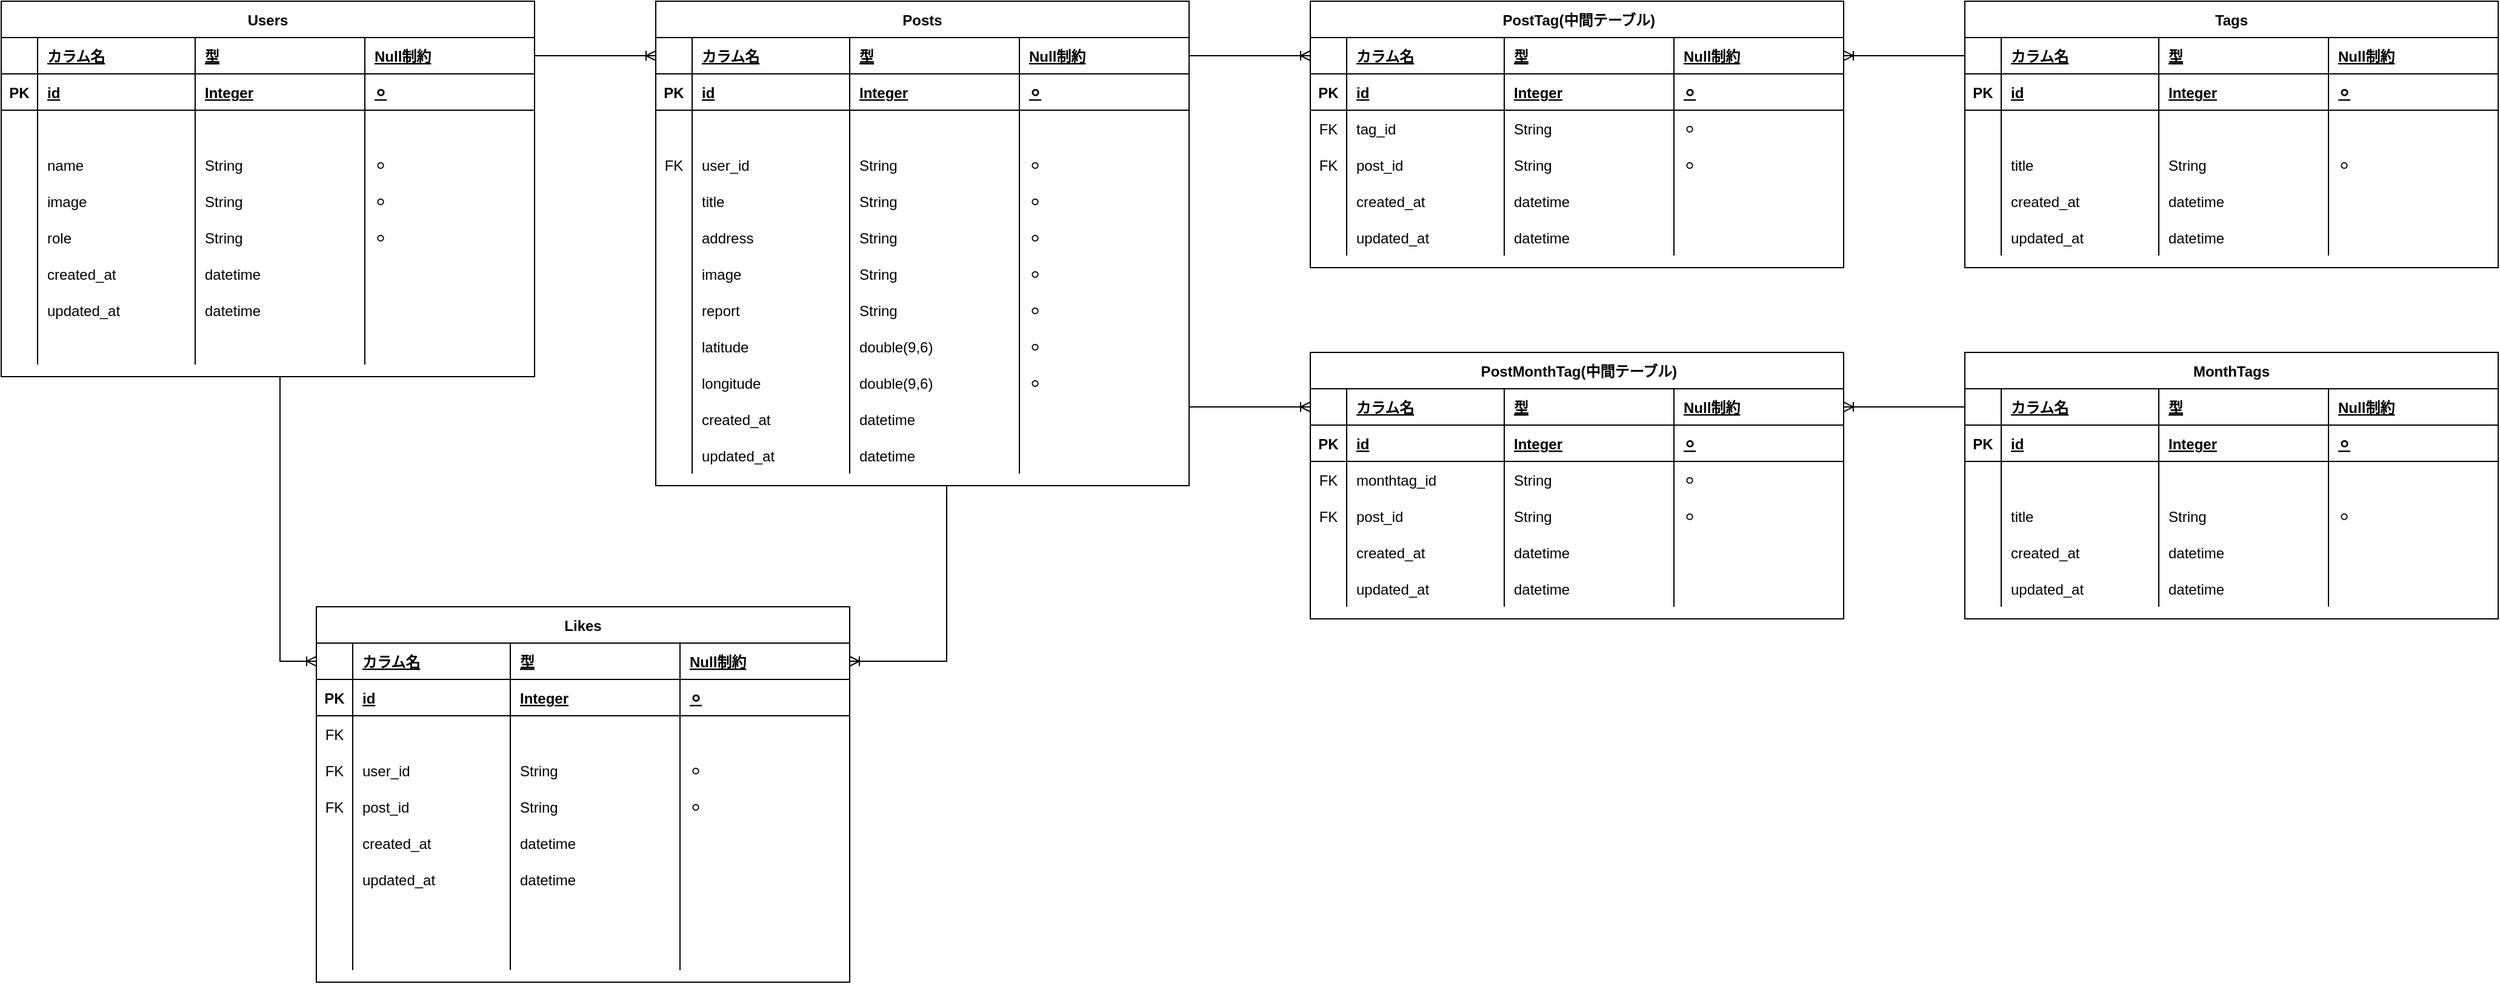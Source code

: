 <mxfile>
    <diagram id="R2lEEEUBdFMjLlhIrx00" name="Page-1">
        <mxGraphModel dx="977" dy="520" grid="1" gridSize="10" guides="1" tooltips="1" connect="1" arrows="1" fold="1" page="1" pageScale="1" pageWidth="850" pageHeight="1100" math="0" shadow="0" extFonts="Permanent Marker^https://fonts.googleapis.com/css?family=Permanent+Marker">
            <root>
                <mxCell id="0"/>
                <mxCell id="1" parent="0"/>
                <mxCell id="C-vyLk0tnHw3VtMMgP7b-23" value="Users" style="shape=table;startSize=30;container=1;collapsible=1;childLayout=tableLayout;fixedRows=1;rowLines=0;fontStyle=1;align=center;resizeLast=1;" parent="1" vertex="1">
                    <mxGeometry x="20" y="120" width="440" height="310" as="geometry"/>
                </mxCell>
                <mxCell id="IrUgvsqcR3bQRpqHvawo-50" style="shape=partialRectangle;collapsible=0;dropTarget=0;pointerEvents=0;fillColor=none;points=[[0,0.5],[1,0.5]];portConstraint=eastwest;top=0;left=0;right=0;bottom=1;" parent="C-vyLk0tnHw3VtMMgP7b-23" vertex="1">
                    <mxGeometry y="30" width="440" height="30" as="geometry"/>
                </mxCell>
                <mxCell id="IrUgvsqcR3bQRpqHvawo-51" style="shape=partialRectangle;overflow=hidden;connectable=0;fillColor=none;top=0;left=0;bottom=0;right=0;fontStyle=1;" parent="IrUgvsqcR3bQRpqHvawo-50" vertex="1">
                    <mxGeometry width="30" height="30" as="geometry">
                        <mxRectangle width="30" height="30" as="alternateBounds"/>
                    </mxGeometry>
                </mxCell>
                <mxCell id="IrUgvsqcR3bQRpqHvawo-52" value="カラム名" style="shape=partialRectangle;overflow=hidden;connectable=0;fillColor=none;top=0;left=0;bottom=0;right=0;align=left;spacingLeft=6;fontStyle=5;" parent="IrUgvsqcR3bQRpqHvawo-50" vertex="1">
                    <mxGeometry x="30" width="130" height="30" as="geometry">
                        <mxRectangle width="130" height="30" as="alternateBounds"/>
                    </mxGeometry>
                </mxCell>
                <mxCell id="IrUgvsqcR3bQRpqHvawo-53" value="型" style="shape=partialRectangle;overflow=hidden;connectable=0;fillColor=none;top=0;left=0;bottom=0;right=0;align=left;spacingLeft=6;fontStyle=5;" parent="IrUgvsqcR3bQRpqHvawo-50" vertex="1">
                    <mxGeometry x="160" width="140" height="30" as="geometry">
                        <mxRectangle width="140" height="30" as="alternateBounds"/>
                    </mxGeometry>
                </mxCell>
                <mxCell id="IrUgvsqcR3bQRpqHvawo-54" value="Null制約" style="shape=partialRectangle;overflow=hidden;connectable=0;fillColor=none;top=0;left=0;bottom=0;right=0;align=left;spacingLeft=6;fontStyle=5;" parent="IrUgvsqcR3bQRpqHvawo-50" vertex="1">
                    <mxGeometry x="300" width="140" height="30" as="geometry">
                        <mxRectangle width="140" height="30" as="alternateBounds"/>
                    </mxGeometry>
                </mxCell>
                <mxCell id="C-vyLk0tnHw3VtMMgP7b-24" value="" style="shape=partialRectangle;collapsible=0;dropTarget=0;pointerEvents=0;fillColor=none;points=[[0,0.5],[1,0.5]];portConstraint=eastwest;top=0;left=0;right=0;bottom=1;" parent="C-vyLk0tnHw3VtMMgP7b-23" vertex="1">
                    <mxGeometry y="60" width="440" height="30" as="geometry"/>
                </mxCell>
                <mxCell id="C-vyLk0tnHw3VtMMgP7b-25" value="PK" style="shape=partialRectangle;overflow=hidden;connectable=0;fillColor=none;top=0;left=0;bottom=0;right=0;fontStyle=1;" parent="C-vyLk0tnHw3VtMMgP7b-24" vertex="1">
                    <mxGeometry width="30" height="30" as="geometry">
                        <mxRectangle width="30" height="30" as="alternateBounds"/>
                    </mxGeometry>
                </mxCell>
                <mxCell id="C-vyLk0tnHw3VtMMgP7b-26" value="id" style="shape=partialRectangle;overflow=hidden;connectable=0;fillColor=none;top=0;left=0;bottom=0;right=0;align=left;spacingLeft=6;fontStyle=5;" parent="C-vyLk0tnHw3VtMMgP7b-24" vertex="1">
                    <mxGeometry x="30" width="130" height="30" as="geometry">
                        <mxRectangle width="130" height="30" as="alternateBounds"/>
                    </mxGeometry>
                </mxCell>
                <mxCell id="IrUgvsqcR3bQRpqHvawo-13" value="" style="shape=partialRectangle;overflow=hidden;connectable=0;fillColor=none;top=0;left=0;bottom=0;right=0;align=left;spacingLeft=6;fontStyle=5;" parent="C-vyLk0tnHw3VtMMgP7b-24" vertex="1">
                    <mxGeometry x="160" width="140" height="30" as="geometry">
                        <mxRectangle width="140" height="30" as="alternateBounds"/>
                    </mxGeometry>
                </mxCell>
                <mxCell id="IrUgvsqcR3bQRpqHvawo-18" value="" style="shape=partialRectangle;overflow=hidden;connectable=0;fillColor=none;top=0;left=0;bottom=0;right=0;align=left;spacingLeft=6;fontStyle=5;" parent="C-vyLk0tnHw3VtMMgP7b-24" vertex="1">
                    <mxGeometry x="300" width="140" height="30" as="geometry">
                        <mxRectangle width="140" height="30" as="alternateBounds"/>
                    </mxGeometry>
                </mxCell>
                <mxCell id="C-vyLk0tnHw3VtMMgP7b-27" value="" style="shape=partialRectangle;collapsible=0;dropTarget=0;pointerEvents=0;fillColor=none;points=[[0,0.5],[1,0.5]];portConstraint=eastwest;top=0;left=0;right=0;bottom=0;" parent="C-vyLk0tnHw3VtMMgP7b-23" vertex="1">
                    <mxGeometry y="90" width="440" height="30" as="geometry"/>
                </mxCell>
                <mxCell id="C-vyLk0tnHw3VtMMgP7b-28" value="" style="shape=partialRectangle;overflow=hidden;connectable=0;fillColor=none;top=0;left=0;bottom=0;right=0;" parent="C-vyLk0tnHw3VtMMgP7b-27" vertex="1">
                    <mxGeometry width="30" height="30" as="geometry">
                        <mxRectangle width="30" height="30" as="alternateBounds"/>
                    </mxGeometry>
                </mxCell>
                <mxCell id="C-vyLk0tnHw3VtMMgP7b-29" value="" style="shape=partialRectangle;overflow=hidden;connectable=0;fillColor=none;top=0;left=0;bottom=0;right=0;align=left;spacingLeft=6;" parent="C-vyLk0tnHw3VtMMgP7b-27" vertex="1">
                    <mxGeometry x="30" width="130" height="30" as="geometry">
                        <mxRectangle width="130" height="30" as="alternateBounds"/>
                    </mxGeometry>
                </mxCell>
                <mxCell id="IrUgvsqcR3bQRpqHvawo-14" value="" style="shape=partialRectangle;overflow=hidden;connectable=0;fillColor=none;top=0;left=0;bottom=0;right=0;align=left;spacingLeft=6;" parent="C-vyLk0tnHw3VtMMgP7b-27" vertex="1">
                    <mxGeometry x="160" width="140" height="30" as="geometry">
                        <mxRectangle width="140" height="30" as="alternateBounds"/>
                    </mxGeometry>
                </mxCell>
                <mxCell id="IrUgvsqcR3bQRpqHvawo-19" value="" style="shape=partialRectangle;overflow=hidden;connectable=0;fillColor=none;top=0;left=0;bottom=0;right=0;align=left;spacingLeft=6;" parent="C-vyLk0tnHw3VtMMgP7b-27" vertex="1">
                    <mxGeometry x="300" width="140" height="30" as="geometry">
                        <mxRectangle width="140" height="30" as="alternateBounds"/>
                    </mxGeometry>
                </mxCell>
                <mxCell id="IrUgvsqcR3bQRpqHvawo-4" style="shape=partialRectangle;collapsible=0;dropTarget=0;pointerEvents=0;fillColor=none;points=[[0,0.5],[1,0.5]];portConstraint=eastwest;top=0;left=0;right=0;bottom=0;" parent="C-vyLk0tnHw3VtMMgP7b-23" vertex="1">
                    <mxGeometry y="120" width="440" height="30" as="geometry"/>
                </mxCell>
                <mxCell id="IrUgvsqcR3bQRpqHvawo-5" style="shape=partialRectangle;overflow=hidden;connectable=0;fillColor=none;top=0;left=0;bottom=0;right=0;" parent="IrUgvsqcR3bQRpqHvawo-4" vertex="1">
                    <mxGeometry width="30" height="30" as="geometry">
                        <mxRectangle width="30" height="30" as="alternateBounds"/>
                    </mxGeometry>
                </mxCell>
                <mxCell id="IrUgvsqcR3bQRpqHvawo-6" value="name" style="shape=partialRectangle;overflow=hidden;connectable=0;fillColor=none;top=0;left=0;bottom=0;right=0;align=left;spacingLeft=6;" parent="IrUgvsqcR3bQRpqHvawo-4" vertex="1">
                    <mxGeometry x="30" width="130" height="30" as="geometry">
                        <mxRectangle width="130" height="30" as="alternateBounds"/>
                    </mxGeometry>
                </mxCell>
                <mxCell id="IrUgvsqcR3bQRpqHvawo-15" value="String" style="shape=partialRectangle;overflow=hidden;connectable=0;fillColor=none;top=0;left=0;bottom=0;right=0;align=left;spacingLeft=6;" parent="IrUgvsqcR3bQRpqHvawo-4" vertex="1">
                    <mxGeometry x="160" width="140" height="30" as="geometry">
                        <mxRectangle width="140" height="30" as="alternateBounds"/>
                    </mxGeometry>
                </mxCell>
                <mxCell id="IrUgvsqcR3bQRpqHvawo-20" value="⚪︎" style="shape=partialRectangle;overflow=hidden;connectable=0;fillColor=none;top=0;left=0;bottom=0;right=0;align=left;spacingLeft=6;" parent="IrUgvsqcR3bQRpqHvawo-4" vertex="1">
                    <mxGeometry x="300" width="140" height="30" as="geometry">
                        <mxRectangle width="140" height="30" as="alternateBounds"/>
                    </mxGeometry>
                </mxCell>
                <mxCell id="IrUgvsqcR3bQRpqHvawo-7" style="shape=partialRectangle;collapsible=0;dropTarget=0;pointerEvents=0;fillColor=none;points=[[0,0.5],[1,0.5]];portConstraint=eastwest;top=0;left=0;right=0;bottom=0;" parent="C-vyLk0tnHw3VtMMgP7b-23" vertex="1">
                    <mxGeometry y="150" width="440" height="30" as="geometry"/>
                </mxCell>
                <mxCell id="IrUgvsqcR3bQRpqHvawo-8" style="shape=partialRectangle;overflow=hidden;connectable=0;fillColor=none;top=0;left=0;bottom=0;right=0;" parent="IrUgvsqcR3bQRpqHvawo-7" vertex="1">
                    <mxGeometry width="30" height="30" as="geometry">
                        <mxRectangle width="30" height="30" as="alternateBounds"/>
                    </mxGeometry>
                </mxCell>
                <mxCell id="IrUgvsqcR3bQRpqHvawo-9" value="image" style="shape=partialRectangle;overflow=hidden;connectable=0;fillColor=none;top=0;left=0;bottom=0;right=0;align=left;spacingLeft=6;" parent="IrUgvsqcR3bQRpqHvawo-7" vertex="1">
                    <mxGeometry x="30" width="130" height="30" as="geometry">
                        <mxRectangle width="130" height="30" as="alternateBounds"/>
                    </mxGeometry>
                </mxCell>
                <mxCell id="IrUgvsqcR3bQRpqHvawo-16" value="String" style="shape=partialRectangle;overflow=hidden;connectable=0;fillColor=none;top=0;left=0;bottom=0;right=0;align=left;spacingLeft=6;" parent="IrUgvsqcR3bQRpqHvawo-7" vertex="1">
                    <mxGeometry x="160" width="140" height="30" as="geometry">
                        <mxRectangle width="140" height="30" as="alternateBounds"/>
                    </mxGeometry>
                </mxCell>
                <mxCell id="IrUgvsqcR3bQRpqHvawo-21" value="⚪︎" style="shape=partialRectangle;overflow=hidden;connectable=0;fillColor=none;top=0;left=0;bottom=0;right=0;align=left;spacingLeft=6;" parent="IrUgvsqcR3bQRpqHvawo-7" vertex="1">
                    <mxGeometry x="300" width="140" height="30" as="geometry">
                        <mxRectangle width="140" height="30" as="alternateBounds"/>
                    </mxGeometry>
                </mxCell>
                <mxCell id="IrUgvsqcR3bQRpqHvawo-10" style="shape=partialRectangle;collapsible=0;dropTarget=0;pointerEvents=0;fillColor=none;points=[[0,0.5],[1,0.5]];portConstraint=eastwest;top=0;left=0;right=0;bottom=0;" parent="C-vyLk0tnHw3VtMMgP7b-23" vertex="1">
                    <mxGeometry y="180" width="440" height="30" as="geometry"/>
                </mxCell>
                <mxCell id="IrUgvsqcR3bQRpqHvawo-11" style="shape=partialRectangle;overflow=hidden;connectable=0;fillColor=none;top=0;left=0;bottom=0;right=0;" parent="IrUgvsqcR3bQRpqHvawo-10" vertex="1">
                    <mxGeometry width="30" height="30" as="geometry">
                        <mxRectangle width="30" height="30" as="alternateBounds"/>
                    </mxGeometry>
                </mxCell>
                <mxCell id="IrUgvsqcR3bQRpqHvawo-12" value="role" style="shape=partialRectangle;overflow=hidden;connectable=0;fillColor=none;top=0;left=0;bottom=0;right=0;align=left;spacingLeft=6;" parent="IrUgvsqcR3bQRpqHvawo-10" vertex="1">
                    <mxGeometry x="30" width="130" height="30" as="geometry">
                        <mxRectangle width="130" height="30" as="alternateBounds"/>
                    </mxGeometry>
                </mxCell>
                <mxCell id="IrUgvsqcR3bQRpqHvawo-17" value="String" style="shape=partialRectangle;overflow=hidden;connectable=0;fillColor=none;top=0;left=0;bottom=0;right=0;align=left;spacingLeft=6;" parent="IrUgvsqcR3bQRpqHvawo-10" vertex="1">
                    <mxGeometry x="160" width="140" height="30" as="geometry">
                        <mxRectangle width="140" height="30" as="alternateBounds"/>
                    </mxGeometry>
                </mxCell>
                <mxCell id="IrUgvsqcR3bQRpqHvawo-22" value="⚪︎" style="shape=partialRectangle;overflow=hidden;connectable=0;fillColor=none;top=0;left=0;bottom=0;right=0;align=left;spacingLeft=6;" parent="IrUgvsqcR3bQRpqHvawo-10" vertex="1">
                    <mxGeometry x="300" width="140" height="30" as="geometry">
                        <mxRectangle width="140" height="30" as="alternateBounds"/>
                    </mxGeometry>
                </mxCell>
                <mxCell id="IrUgvsqcR3bQRpqHvawo-23" style="shape=partialRectangle;collapsible=0;dropTarget=0;pointerEvents=0;fillColor=none;points=[[0,0.5],[1,0.5]];portConstraint=eastwest;top=0;left=0;right=0;bottom=0;" parent="C-vyLk0tnHw3VtMMgP7b-23" vertex="1">
                    <mxGeometry y="210" width="440" height="30" as="geometry"/>
                </mxCell>
                <mxCell id="IrUgvsqcR3bQRpqHvawo-24" style="shape=partialRectangle;overflow=hidden;connectable=0;fillColor=none;top=0;left=0;bottom=0;right=0;" parent="IrUgvsqcR3bQRpqHvawo-23" vertex="1">
                    <mxGeometry width="30" height="30" as="geometry">
                        <mxRectangle width="30" height="30" as="alternateBounds"/>
                    </mxGeometry>
                </mxCell>
                <mxCell id="IrUgvsqcR3bQRpqHvawo-25" value="created_at" style="shape=partialRectangle;overflow=hidden;connectable=0;fillColor=none;top=0;left=0;bottom=0;right=0;align=left;spacingLeft=6;" parent="IrUgvsqcR3bQRpqHvawo-23" vertex="1">
                    <mxGeometry x="30" width="130" height="30" as="geometry">
                        <mxRectangle width="130" height="30" as="alternateBounds"/>
                    </mxGeometry>
                </mxCell>
                <mxCell id="IrUgvsqcR3bQRpqHvawo-26" value="datetime" style="shape=partialRectangle;overflow=hidden;connectable=0;fillColor=none;top=0;left=0;bottom=0;right=0;align=left;spacingLeft=6;" parent="IrUgvsqcR3bQRpqHvawo-23" vertex="1">
                    <mxGeometry x="160" width="140" height="30" as="geometry">
                        <mxRectangle width="140" height="30" as="alternateBounds"/>
                    </mxGeometry>
                </mxCell>
                <mxCell id="IrUgvsqcR3bQRpqHvawo-27" style="shape=partialRectangle;overflow=hidden;connectable=0;fillColor=none;top=0;left=0;bottom=0;right=0;align=left;spacingLeft=6;" parent="IrUgvsqcR3bQRpqHvawo-23" vertex="1">
                    <mxGeometry x="300" width="140" height="30" as="geometry">
                        <mxRectangle width="140" height="30" as="alternateBounds"/>
                    </mxGeometry>
                </mxCell>
                <mxCell id="IrUgvsqcR3bQRpqHvawo-28" style="shape=partialRectangle;collapsible=0;dropTarget=0;pointerEvents=0;fillColor=none;points=[[0,0.5],[1,0.5]];portConstraint=eastwest;top=0;left=0;right=0;bottom=0;" parent="C-vyLk0tnHw3VtMMgP7b-23" vertex="1">
                    <mxGeometry y="240" width="440" height="30" as="geometry"/>
                </mxCell>
                <mxCell id="IrUgvsqcR3bQRpqHvawo-29" style="shape=partialRectangle;overflow=hidden;connectable=0;fillColor=none;top=0;left=0;bottom=0;right=0;" parent="IrUgvsqcR3bQRpqHvawo-28" vertex="1">
                    <mxGeometry width="30" height="30" as="geometry">
                        <mxRectangle width="30" height="30" as="alternateBounds"/>
                    </mxGeometry>
                </mxCell>
                <mxCell id="IrUgvsqcR3bQRpqHvawo-30" value="updated_at" style="shape=partialRectangle;overflow=hidden;connectable=0;fillColor=none;top=0;left=0;bottom=0;right=0;align=left;spacingLeft=6;" parent="IrUgvsqcR3bQRpqHvawo-28" vertex="1">
                    <mxGeometry x="30" width="130" height="30" as="geometry">
                        <mxRectangle width="130" height="30" as="alternateBounds"/>
                    </mxGeometry>
                </mxCell>
                <mxCell id="IrUgvsqcR3bQRpqHvawo-31" value="datetime" style="shape=partialRectangle;overflow=hidden;connectable=0;fillColor=none;top=0;left=0;bottom=0;right=0;align=left;spacingLeft=6;" parent="IrUgvsqcR3bQRpqHvawo-28" vertex="1">
                    <mxGeometry x="160" width="140" height="30" as="geometry">
                        <mxRectangle width="140" height="30" as="alternateBounds"/>
                    </mxGeometry>
                </mxCell>
                <mxCell id="IrUgvsqcR3bQRpqHvawo-32" style="shape=partialRectangle;overflow=hidden;connectable=0;fillColor=none;top=0;left=0;bottom=0;right=0;align=left;spacingLeft=6;" parent="IrUgvsqcR3bQRpqHvawo-28" vertex="1">
                    <mxGeometry x="300" width="140" height="30" as="geometry">
                        <mxRectangle width="140" height="30" as="alternateBounds"/>
                    </mxGeometry>
                </mxCell>
                <mxCell id="IrUgvsqcR3bQRpqHvawo-33" style="shape=partialRectangle;collapsible=0;dropTarget=0;pointerEvents=0;fillColor=none;points=[[0,0.5],[1,0.5]];portConstraint=eastwest;top=0;left=0;right=0;bottom=0;" parent="C-vyLk0tnHw3VtMMgP7b-23" vertex="1">
                    <mxGeometry y="270" width="440" height="30" as="geometry"/>
                </mxCell>
                <mxCell id="IrUgvsqcR3bQRpqHvawo-34" style="shape=partialRectangle;overflow=hidden;connectable=0;fillColor=none;top=0;left=0;bottom=0;right=0;" parent="IrUgvsqcR3bQRpqHvawo-33" vertex="1">
                    <mxGeometry width="30" height="30" as="geometry">
                        <mxRectangle width="30" height="30" as="alternateBounds"/>
                    </mxGeometry>
                </mxCell>
                <mxCell id="IrUgvsqcR3bQRpqHvawo-35" style="shape=partialRectangle;overflow=hidden;connectable=0;fillColor=none;top=0;left=0;bottom=0;right=0;align=left;spacingLeft=6;" parent="IrUgvsqcR3bQRpqHvawo-33" vertex="1">
                    <mxGeometry x="30" width="130" height="30" as="geometry">
                        <mxRectangle width="130" height="30" as="alternateBounds"/>
                    </mxGeometry>
                </mxCell>
                <mxCell id="IrUgvsqcR3bQRpqHvawo-36" style="shape=partialRectangle;overflow=hidden;connectable=0;fillColor=none;top=0;left=0;bottom=0;right=0;align=left;spacingLeft=6;" parent="IrUgvsqcR3bQRpqHvawo-33" vertex="1">
                    <mxGeometry x="160" width="140" height="30" as="geometry">
                        <mxRectangle width="140" height="30" as="alternateBounds"/>
                    </mxGeometry>
                </mxCell>
                <mxCell id="IrUgvsqcR3bQRpqHvawo-37" style="shape=partialRectangle;overflow=hidden;connectable=0;fillColor=none;top=0;left=0;bottom=0;right=0;align=left;spacingLeft=6;" parent="IrUgvsqcR3bQRpqHvawo-33" vertex="1">
                    <mxGeometry x="300" width="140" height="30" as="geometry">
                        <mxRectangle width="140" height="30" as="alternateBounds"/>
                    </mxGeometry>
                </mxCell>
                <mxCell id="IrUgvsqcR3bQRpqHvawo-55" value="Posts" style="shape=table;startSize=30;container=1;collapsible=1;childLayout=tableLayout;fixedRows=1;rowLines=0;fontStyle=1;align=center;resizeLast=1;" parent="1" vertex="1">
                    <mxGeometry x="560" y="120" width="440" height="400" as="geometry"/>
                </mxCell>
                <mxCell id="IrUgvsqcR3bQRpqHvawo-56" style="shape=partialRectangle;collapsible=0;dropTarget=0;pointerEvents=0;fillColor=none;points=[[0,0.5],[1,0.5]];portConstraint=eastwest;top=0;left=0;right=0;bottom=1;" parent="IrUgvsqcR3bQRpqHvawo-55" vertex="1">
                    <mxGeometry y="30" width="440" height="30" as="geometry"/>
                </mxCell>
                <mxCell id="IrUgvsqcR3bQRpqHvawo-57" style="shape=partialRectangle;overflow=hidden;connectable=0;fillColor=none;top=0;left=0;bottom=0;right=0;fontStyle=1;" parent="IrUgvsqcR3bQRpqHvawo-56" vertex="1">
                    <mxGeometry width="30" height="30" as="geometry">
                        <mxRectangle width="30" height="30" as="alternateBounds"/>
                    </mxGeometry>
                </mxCell>
                <mxCell id="IrUgvsqcR3bQRpqHvawo-58" value="カラム名" style="shape=partialRectangle;overflow=hidden;connectable=0;fillColor=none;top=0;left=0;bottom=0;right=0;align=left;spacingLeft=6;fontStyle=5;" parent="IrUgvsqcR3bQRpqHvawo-56" vertex="1">
                    <mxGeometry x="30" width="130" height="30" as="geometry">
                        <mxRectangle width="130" height="30" as="alternateBounds"/>
                    </mxGeometry>
                </mxCell>
                <mxCell id="IrUgvsqcR3bQRpqHvawo-59" value="型" style="shape=partialRectangle;overflow=hidden;connectable=0;fillColor=none;top=0;left=0;bottom=0;right=0;align=left;spacingLeft=6;fontStyle=5;" parent="IrUgvsqcR3bQRpqHvawo-56" vertex="1">
                    <mxGeometry x="160" width="140" height="30" as="geometry">
                        <mxRectangle width="140" height="30" as="alternateBounds"/>
                    </mxGeometry>
                </mxCell>
                <mxCell id="IrUgvsqcR3bQRpqHvawo-60" value="Null制約" style="shape=partialRectangle;overflow=hidden;connectable=0;fillColor=none;top=0;left=0;bottom=0;right=0;align=left;spacingLeft=6;fontStyle=5;" parent="IrUgvsqcR3bQRpqHvawo-56" vertex="1">
                    <mxGeometry x="300" width="140" height="30" as="geometry">
                        <mxRectangle width="140" height="30" as="alternateBounds"/>
                    </mxGeometry>
                </mxCell>
                <mxCell id="IrUgvsqcR3bQRpqHvawo-61" value="" style="shape=partialRectangle;collapsible=0;dropTarget=0;pointerEvents=0;fillColor=none;points=[[0,0.5],[1,0.5]];portConstraint=eastwest;top=0;left=0;right=0;bottom=1;" parent="IrUgvsqcR3bQRpqHvawo-55" vertex="1">
                    <mxGeometry y="60" width="440" height="30" as="geometry"/>
                </mxCell>
                <mxCell id="IrUgvsqcR3bQRpqHvawo-62" value="PK" style="shape=partialRectangle;overflow=hidden;connectable=0;fillColor=none;top=0;left=0;bottom=0;right=0;fontStyle=1;" parent="IrUgvsqcR3bQRpqHvawo-61" vertex="1">
                    <mxGeometry width="30" height="30" as="geometry">
                        <mxRectangle width="30" height="30" as="alternateBounds"/>
                    </mxGeometry>
                </mxCell>
                <mxCell id="IrUgvsqcR3bQRpqHvawo-63" value="id" style="shape=partialRectangle;overflow=hidden;connectable=0;fillColor=none;top=0;left=0;bottom=0;right=0;align=left;spacingLeft=6;fontStyle=5;" parent="IrUgvsqcR3bQRpqHvawo-61" vertex="1">
                    <mxGeometry x="30" width="130" height="30" as="geometry">
                        <mxRectangle width="130" height="30" as="alternateBounds"/>
                    </mxGeometry>
                </mxCell>
                <mxCell id="IrUgvsqcR3bQRpqHvawo-64" value="Integer" style="shape=partialRectangle;overflow=hidden;connectable=0;fillColor=none;top=0;left=0;bottom=0;right=0;align=left;spacingLeft=6;fontStyle=5;" parent="IrUgvsqcR3bQRpqHvawo-61" vertex="1">
                    <mxGeometry x="160" width="140" height="30" as="geometry">
                        <mxRectangle width="140" height="30" as="alternateBounds"/>
                    </mxGeometry>
                </mxCell>
                <mxCell id="IrUgvsqcR3bQRpqHvawo-65" value="⚪︎" style="shape=partialRectangle;overflow=hidden;connectable=0;fillColor=none;top=0;left=0;bottom=0;right=0;align=left;spacingLeft=6;fontStyle=5;" parent="IrUgvsqcR3bQRpqHvawo-61" vertex="1">
                    <mxGeometry x="300" width="140" height="30" as="geometry">
                        <mxRectangle width="140" height="30" as="alternateBounds"/>
                    </mxGeometry>
                </mxCell>
                <mxCell id="IrUgvsqcR3bQRpqHvawo-66" value="" style="shape=partialRectangle;collapsible=0;dropTarget=0;pointerEvents=0;fillColor=none;points=[[0,0.5],[1,0.5]];portConstraint=eastwest;top=0;left=0;right=0;bottom=0;" parent="IrUgvsqcR3bQRpqHvawo-55" vertex="1">
                    <mxGeometry y="90" width="440" height="30" as="geometry"/>
                </mxCell>
                <mxCell id="IrUgvsqcR3bQRpqHvawo-67" value="" style="shape=partialRectangle;overflow=hidden;connectable=0;fillColor=none;top=0;left=0;bottom=0;right=0;" parent="IrUgvsqcR3bQRpqHvawo-66" vertex="1">
                    <mxGeometry width="30" height="30" as="geometry">
                        <mxRectangle width="30" height="30" as="alternateBounds"/>
                    </mxGeometry>
                </mxCell>
                <mxCell id="IrUgvsqcR3bQRpqHvawo-68" value="" style="shape=partialRectangle;overflow=hidden;connectable=0;fillColor=none;top=0;left=0;bottom=0;right=0;align=left;spacingLeft=6;" parent="IrUgvsqcR3bQRpqHvawo-66" vertex="1">
                    <mxGeometry x="30" width="130" height="30" as="geometry">
                        <mxRectangle width="130" height="30" as="alternateBounds"/>
                    </mxGeometry>
                </mxCell>
                <mxCell id="IrUgvsqcR3bQRpqHvawo-69" value="" style="shape=partialRectangle;overflow=hidden;connectable=0;fillColor=none;top=0;left=0;bottom=0;right=0;align=left;spacingLeft=6;" parent="IrUgvsqcR3bQRpqHvawo-66" vertex="1">
                    <mxGeometry x="160" width="140" height="30" as="geometry">
                        <mxRectangle width="140" height="30" as="alternateBounds"/>
                    </mxGeometry>
                </mxCell>
                <mxCell id="IrUgvsqcR3bQRpqHvawo-70" value="" style="shape=partialRectangle;overflow=hidden;connectable=0;fillColor=none;top=0;left=0;bottom=0;right=0;align=left;spacingLeft=6;" parent="IrUgvsqcR3bQRpqHvawo-66" vertex="1">
                    <mxGeometry x="300" width="140" height="30" as="geometry">
                        <mxRectangle width="140" height="30" as="alternateBounds"/>
                    </mxGeometry>
                </mxCell>
                <mxCell id="IrUgvsqcR3bQRpqHvawo-71" style="shape=partialRectangle;collapsible=0;dropTarget=0;pointerEvents=0;fillColor=none;points=[[0,0.5],[1,0.5]];portConstraint=eastwest;top=0;left=0;right=0;bottom=0;" parent="IrUgvsqcR3bQRpqHvawo-55" vertex="1">
                    <mxGeometry y="120" width="440" height="30" as="geometry"/>
                </mxCell>
                <mxCell id="IrUgvsqcR3bQRpqHvawo-72" value="FK" style="shape=partialRectangle;overflow=hidden;connectable=0;fillColor=none;top=0;left=0;bottom=0;right=0;" parent="IrUgvsqcR3bQRpqHvawo-71" vertex="1">
                    <mxGeometry width="30" height="30" as="geometry">
                        <mxRectangle width="30" height="30" as="alternateBounds"/>
                    </mxGeometry>
                </mxCell>
                <mxCell id="IrUgvsqcR3bQRpqHvawo-73" value="user_id" style="shape=partialRectangle;overflow=hidden;connectable=0;fillColor=none;top=0;left=0;bottom=0;right=0;align=left;spacingLeft=6;" parent="IrUgvsqcR3bQRpqHvawo-71" vertex="1">
                    <mxGeometry x="30" width="130" height="30" as="geometry">
                        <mxRectangle width="130" height="30" as="alternateBounds"/>
                    </mxGeometry>
                </mxCell>
                <mxCell id="IrUgvsqcR3bQRpqHvawo-74" value="String" style="shape=partialRectangle;overflow=hidden;connectable=0;fillColor=none;top=0;left=0;bottom=0;right=0;align=left;spacingLeft=6;" parent="IrUgvsqcR3bQRpqHvawo-71" vertex="1">
                    <mxGeometry x="160" width="140" height="30" as="geometry">
                        <mxRectangle width="140" height="30" as="alternateBounds"/>
                    </mxGeometry>
                </mxCell>
                <mxCell id="IrUgvsqcR3bQRpqHvawo-75" value="⚪︎" style="shape=partialRectangle;overflow=hidden;connectable=0;fillColor=none;top=0;left=0;bottom=0;right=0;align=left;spacingLeft=6;" parent="IrUgvsqcR3bQRpqHvawo-71" vertex="1">
                    <mxGeometry x="300" width="140" height="30" as="geometry">
                        <mxRectangle width="140" height="30" as="alternateBounds"/>
                    </mxGeometry>
                </mxCell>
                <mxCell id="IrUgvsqcR3bQRpqHvawo-76" style="shape=partialRectangle;collapsible=0;dropTarget=0;pointerEvents=0;fillColor=none;points=[[0,0.5],[1,0.5]];portConstraint=eastwest;top=0;left=0;right=0;bottom=0;" parent="IrUgvsqcR3bQRpqHvawo-55" vertex="1">
                    <mxGeometry y="150" width="440" height="30" as="geometry"/>
                </mxCell>
                <mxCell id="IrUgvsqcR3bQRpqHvawo-77" value="" style="shape=partialRectangle;overflow=hidden;connectable=0;fillColor=none;top=0;left=0;bottom=0;right=0;" parent="IrUgvsqcR3bQRpqHvawo-76" vertex="1">
                    <mxGeometry width="30" height="30" as="geometry">
                        <mxRectangle width="30" height="30" as="alternateBounds"/>
                    </mxGeometry>
                </mxCell>
                <mxCell id="IrUgvsqcR3bQRpqHvawo-78" value="title" style="shape=partialRectangle;overflow=hidden;connectable=0;fillColor=none;top=0;left=0;bottom=0;right=0;align=left;spacingLeft=6;" parent="IrUgvsqcR3bQRpqHvawo-76" vertex="1">
                    <mxGeometry x="30" width="130" height="30" as="geometry">
                        <mxRectangle width="130" height="30" as="alternateBounds"/>
                    </mxGeometry>
                </mxCell>
                <mxCell id="IrUgvsqcR3bQRpqHvawo-79" value="String" style="shape=partialRectangle;overflow=hidden;connectable=0;fillColor=none;top=0;left=0;bottom=0;right=0;align=left;spacingLeft=6;" parent="IrUgvsqcR3bQRpqHvawo-76" vertex="1">
                    <mxGeometry x="160" width="140" height="30" as="geometry">
                        <mxRectangle width="140" height="30" as="alternateBounds"/>
                    </mxGeometry>
                </mxCell>
                <mxCell id="IrUgvsqcR3bQRpqHvawo-80" value="⚪︎" style="shape=partialRectangle;overflow=hidden;connectable=0;fillColor=none;top=0;left=0;bottom=0;right=0;align=left;spacingLeft=6;" parent="IrUgvsqcR3bQRpqHvawo-76" vertex="1">
                    <mxGeometry x="300" width="140" height="30" as="geometry">
                        <mxRectangle width="140" height="30" as="alternateBounds"/>
                    </mxGeometry>
                </mxCell>
                <mxCell id="IrUgvsqcR3bQRpqHvawo-81" style="shape=partialRectangle;collapsible=0;dropTarget=0;pointerEvents=0;fillColor=none;points=[[0,0.5],[1,0.5]];portConstraint=eastwest;top=0;left=0;right=0;bottom=0;" parent="IrUgvsqcR3bQRpqHvawo-55" vertex="1">
                    <mxGeometry y="180" width="440" height="30" as="geometry"/>
                </mxCell>
                <mxCell id="IrUgvsqcR3bQRpqHvawo-82" style="shape=partialRectangle;overflow=hidden;connectable=0;fillColor=none;top=0;left=0;bottom=0;right=0;" parent="IrUgvsqcR3bQRpqHvawo-81" vertex="1">
                    <mxGeometry width="30" height="30" as="geometry">
                        <mxRectangle width="30" height="30" as="alternateBounds"/>
                    </mxGeometry>
                </mxCell>
                <mxCell id="IrUgvsqcR3bQRpqHvawo-83" value="address" style="shape=partialRectangle;overflow=hidden;connectable=0;fillColor=none;top=0;left=0;bottom=0;right=0;align=left;spacingLeft=6;" parent="IrUgvsqcR3bQRpqHvawo-81" vertex="1">
                    <mxGeometry x="30" width="130" height="30" as="geometry">
                        <mxRectangle width="130" height="30" as="alternateBounds"/>
                    </mxGeometry>
                </mxCell>
                <mxCell id="IrUgvsqcR3bQRpqHvawo-84" value="String" style="shape=partialRectangle;overflow=hidden;connectable=0;fillColor=none;top=0;left=0;bottom=0;right=0;align=left;spacingLeft=6;" parent="IrUgvsqcR3bQRpqHvawo-81" vertex="1">
                    <mxGeometry x="160" width="140" height="30" as="geometry">
                        <mxRectangle width="140" height="30" as="alternateBounds"/>
                    </mxGeometry>
                </mxCell>
                <mxCell id="IrUgvsqcR3bQRpqHvawo-85" value="⚪︎" style="shape=partialRectangle;overflow=hidden;connectable=0;fillColor=none;top=0;left=0;bottom=0;right=0;align=left;spacingLeft=6;" parent="IrUgvsqcR3bQRpqHvawo-81" vertex="1">
                    <mxGeometry x="300" width="140" height="30" as="geometry">
                        <mxRectangle width="140" height="30" as="alternateBounds"/>
                    </mxGeometry>
                </mxCell>
                <mxCell id="IrUgvsqcR3bQRpqHvawo-86" style="shape=partialRectangle;collapsible=0;dropTarget=0;pointerEvents=0;fillColor=none;points=[[0,0.5],[1,0.5]];portConstraint=eastwest;top=0;left=0;right=0;bottom=0;" parent="IrUgvsqcR3bQRpqHvawo-55" vertex="1">
                    <mxGeometry y="210" width="440" height="30" as="geometry"/>
                </mxCell>
                <mxCell id="IrUgvsqcR3bQRpqHvawo-87" style="shape=partialRectangle;overflow=hidden;connectable=0;fillColor=none;top=0;left=0;bottom=0;right=0;" parent="IrUgvsqcR3bQRpqHvawo-86" vertex="1">
                    <mxGeometry width="30" height="30" as="geometry">
                        <mxRectangle width="30" height="30" as="alternateBounds"/>
                    </mxGeometry>
                </mxCell>
                <mxCell id="IrUgvsqcR3bQRpqHvawo-88" value="image" style="shape=partialRectangle;overflow=hidden;connectable=0;fillColor=none;top=0;left=0;bottom=0;right=0;align=left;spacingLeft=6;" parent="IrUgvsqcR3bQRpqHvawo-86" vertex="1">
                    <mxGeometry x="30" width="130" height="30" as="geometry">
                        <mxRectangle width="130" height="30" as="alternateBounds"/>
                    </mxGeometry>
                </mxCell>
                <mxCell id="IrUgvsqcR3bQRpqHvawo-89" value="String" style="shape=partialRectangle;overflow=hidden;connectable=0;fillColor=none;top=0;left=0;bottom=0;right=0;align=left;spacingLeft=6;" parent="IrUgvsqcR3bQRpqHvawo-86" vertex="1">
                    <mxGeometry x="160" width="140" height="30" as="geometry">
                        <mxRectangle width="140" height="30" as="alternateBounds"/>
                    </mxGeometry>
                </mxCell>
                <mxCell id="IrUgvsqcR3bQRpqHvawo-90" value="⚪︎" style="shape=partialRectangle;overflow=hidden;connectable=0;fillColor=none;top=0;left=0;bottom=0;right=0;align=left;spacingLeft=6;" parent="IrUgvsqcR3bQRpqHvawo-86" vertex="1">
                    <mxGeometry x="300" width="140" height="30" as="geometry">
                        <mxRectangle width="140" height="30" as="alternateBounds"/>
                    </mxGeometry>
                </mxCell>
                <mxCell id="IrUgvsqcR3bQRpqHvawo-91" style="shape=partialRectangle;collapsible=0;dropTarget=0;pointerEvents=0;fillColor=none;points=[[0,0.5],[1,0.5]];portConstraint=eastwest;top=0;left=0;right=0;bottom=0;" parent="IrUgvsqcR3bQRpqHvawo-55" vertex="1">
                    <mxGeometry y="240" width="440" height="30" as="geometry"/>
                </mxCell>
                <mxCell id="IrUgvsqcR3bQRpqHvawo-92" style="shape=partialRectangle;overflow=hidden;connectable=0;fillColor=none;top=0;left=0;bottom=0;right=0;" parent="IrUgvsqcR3bQRpqHvawo-91" vertex="1">
                    <mxGeometry width="30" height="30" as="geometry">
                        <mxRectangle width="30" height="30" as="alternateBounds"/>
                    </mxGeometry>
                </mxCell>
                <mxCell id="IrUgvsqcR3bQRpqHvawo-93" value="report" style="shape=partialRectangle;overflow=hidden;connectable=0;fillColor=none;top=0;left=0;bottom=0;right=0;align=left;spacingLeft=6;" parent="IrUgvsqcR3bQRpqHvawo-91" vertex="1">
                    <mxGeometry x="30" width="130" height="30" as="geometry">
                        <mxRectangle width="130" height="30" as="alternateBounds"/>
                    </mxGeometry>
                </mxCell>
                <mxCell id="IrUgvsqcR3bQRpqHvawo-94" value="String" style="shape=partialRectangle;overflow=hidden;connectable=0;fillColor=none;top=0;left=0;bottom=0;right=0;align=left;spacingLeft=6;" parent="IrUgvsqcR3bQRpqHvawo-91" vertex="1">
                    <mxGeometry x="160" width="140" height="30" as="geometry">
                        <mxRectangle width="140" height="30" as="alternateBounds"/>
                    </mxGeometry>
                </mxCell>
                <mxCell id="IrUgvsqcR3bQRpqHvawo-95" value="⚪︎" style="shape=partialRectangle;overflow=hidden;connectable=0;fillColor=none;top=0;left=0;bottom=0;right=0;align=left;spacingLeft=6;" parent="IrUgvsqcR3bQRpqHvawo-91" vertex="1">
                    <mxGeometry x="300" width="140" height="30" as="geometry">
                        <mxRectangle width="140" height="30" as="alternateBounds"/>
                    </mxGeometry>
                </mxCell>
                <mxCell id="IrUgvsqcR3bQRpqHvawo-96" style="shape=partialRectangle;collapsible=0;dropTarget=0;pointerEvents=0;fillColor=none;points=[[0,0.5],[1,0.5]];portConstraint=eastwest;top=0;left=0;right=0;bottom=0;" parent="IrUgvsqcR3bQRpqHvawo-55" vertex="1">
                    <mxGeometry y="270" width="440" height="30" as="geometry"/>
                </mxCell>
                <mxCell id="IrUgvsqcR3bQRpqHvawo-97" style="shape=partialRectangle;overflow=hidden;connectable=0;fillColor=none;top=0;left=0;bottom=0;right=0;" parent="IrUgvsqcR3bQRpqHvawo-96" vertex="1">
                    <mxGeometry width="30" height="30" as="geometry">
                        <mxRectangle width="30" height="30" as="alternateBounds"/>
                    </mxGeometry>
                </mxCell>
                <mxCell id="IrUgvsqcR3bQRpqHvawo-98" value="latitude" style="shape=partialRectangle;overflow=hidden;connectable=0;fillColor=none;top=0;left=0;bottom=0;right=0;align=left;spacingLeft=6;" parent="IrUgvsqcR3bQRpqHvawo-96" vertex="1">
                    <mxGeometry x="30" width="130" height="30" as="geometry">
                        <mxRectangle width="130" height="30" as="alternateBounds"/>
                    </mxGeometry>
                </mxCell>
                <mxCell id="IrUgvsqcR3bQRpqHvawo-99" value="double(9,6)" style="shape=partialRectangle;overflow=hidden;connectable=0;fillColor=none;top=0;left=0;bottom=0;right=0;align=left;spacingLeft=6;" parent="IrUgvsqcR3bQRpqHvawo-96" vertex="1">
                    <mxGeometry x="160" width="140" height="30" as="geometry">
                        <mxRectangle width="140" height="30" as="alternateBounds"/>
                    </mxGeometry>
                </mxCell>
                <mxCell id="IrUgvsqcR3bQRpqHvawo-100" value="⚪︎" style="shape=partialRectangle;overflow=hidden;connectable=0;fillColor=none;top=0;left=0;bottom=0;right=0;align=left;spacingLeft=6;" parent="IrUgvsqcR3bQRpqHvawo-96" vertex="1">
                    <mxGeometry x="300" width="140" height="30" as="geometry">
                        <mxRectangle width="140" height="30" as="alternateBounds"/>
                    </mxGeometry>
                </mxCell>
                <mxCell id="IrUgvsqcR3bQRpqHvawo-101" style="shape=partialRectangle;collapsible=0;dropTarget=0;pointerEvents=0;fillColor=none;points=[[0,0.5],[1,0.5]];portConstraint=eastwest;top=0;left=0;right=0;bottom=0;" parent="IrUgvsqcR3bQRpqHvawo-55" vertex="1">
                    <mxGeometry y="300" width="440" height="30" as="geometry"/>
                </mxCell>
                <mxCell id="IrUgvsqcR3bQRpqHvawo-102" style="shape=partialRectangle;overflow=hidden;connectable=0;fillColor=none;top=0;left=0;bottom=0;right=0;" parent="IrUgvsqcR3bQRpqHvawo-101" vertex="1">
                    <mxGeometry width="30" height="30" as="geometry">
                        <mxRectangle width="30" height="30" as="alternateBounds"/>
                    </mxGeometry>
                </mxCell>
                <mxCell id="IrUgvsqcR3bQRpqHvawo-103" value="longitude" style="shape=partialRectangle;overflow=hidden;connectable=0;fillColor=none;top=0;left=0;bottom=0;right=0;align=left;spacingLeft=6;" parent="IrUgvsqcR3bQRpqHvawo-101" vertex="1">
                    <mxGeometry x="30" width="130" height="30" as="geometry">
                        <mxRectangle width="130" height="30" as="alternateBounds"/>
                    </mxGeometry>
                </mxCell>
                <mxCell id="IrUgvsqcR3bQRpqHvawo-104" value="double(9,6)" style="shape=partialRectangle;overflow=hidden;connectable=0;fillColor=none;top=0;left=0;bottom=0;right=0;align=left;spacingLeft=6;" parent="IrUgvsqcR3bQRpqHvawo-101" vertex="1">
                    <mxGeometry x="160" width="140" height="30" as="geometry">
                        <mxRectangle width="140" height="30" as="alternateBounds"/>
                    </mxGeometry>
                </mxCell>
                <mxCell id="IrUgvsqcR3bQRpqHvawo-105" value="⚪︎" style="shape=partialRectangle;overflow=hidden;connectable=0;fillColor=none;top=0;left=0;bottom=0;right=0;align=left;spacingLeft=6;" parent="IrUgvsqcR3bQRpqHvawo-101" vertex="1">
                    <mxGeometry x="300" width="140" height="30" as="geometry">
                        <mxRectangle width="140" height="30" as="alternateBounds"/>
                    </mxGeometry>
                </mxCell>
                <mxCell id="IrUgvsqcR3bQRpqHvawo-106" style="shape=partialRectangle;collapsible=0;dropTarget=0;pointerEvents=0;fillColor=none;points=[[0,0.5],[1,0.5]];portConstraint=eastwest;top=0;left=0;right=0;bottom=0;" parent="IrUgvsqcR3bQRpqHvawo-55" vertex="1">
                    <mxGeometry y="330" width="440" height="30" as="geometry"/>
                </mxCell>
                <mxCell id="IrUgvsqcR3bQRpqHvawo-107" style="shape=partialRectangle;overflow=hidden;connectable=0;fillColor=none;top=0;left=0;bottom=0;right=0;" parent="IrUgvsqcR3bQRpqHvawo-106" vertex="1">
                    <mxGeometry width="30" height="30" as="geometry">
                        <mxRectangle width="30" height="30" as="alternateBounds"/>
                    </mxGeometry>
                </mxCell>
                <mxCell id="IrUgvsqcR3bQRpqHvawo-108" value="created_at" style="shape=partialRectangle;overflow=hidden;connectable=0;fillColor=none;top=0;left=0;bottom=0;right=0;align=left;spacingLeft=6;" parent="IrUgvsqcR3bQRpqHvawo-106" vertex="1">
                    <mxGeometry x="30" width="130" height="30" as="geometry">
                        <mxRectangle width="130" height="30" as="alternateBounds"/>
                    </mxGeometry>
                </mxCell>
                <mxCell id="IrUgvsqcR3bQRpqHvawo-109" style="shape=partialRectangle;overflow=hidden;connectable=0;fillColor=none;top=0;left=0;bottom=0;right=0;align=left;spacingLeft=6;" parent="IrUgvsqcR3bQRpqHvawo-106" vertex="1">
                    <mxGeometry x="160" width="140" height="30" as="geometry">
                        <mxRectangle width="140" height="30" as="alternateBounds"/>
                    </mxGeometry>
                </mxCell>
                <mxCell id="IrUgvsqcR3bQRpqHvawo-110" style="shape=partialRectangle;overflow=hidden;connectable=0;fillColor=none;top=0;left=0;bottom=0;right=0;align=left;spacingLeft=6;" parent="IrUgvsqcR3bQRpqHvawo-106" vertex="1">
                    <mxGeometry x="300" width="140" height="30" as="geometry">
                        <mxRectangle width="140" height="30" as="alternateBounds"/>
                    </mxGeometry>
                </mxCell>
                <mxCell id="IrUgvsqcR3bQRpqHvawo-156" style="shape=partialRectangle;collapsible=0;dropTarget=0;pointerEvents=0;fillColor=none;points=[[0,0.5],[1,0.5]];portConstraint=eastwest;top=0;left=0;right=0;bottom=0;" parent="IrUgvsqcR3bQRpqHvawo-55" vertex="1">
                    <mxGeometry y="360" width="440" height="30" as="geometry"/>
                </mxCell>
                <mxCell id="IrUgvsqcR3bQRpqHvawo-157" style="shape=partialRectangle;overflow=hidden;connectable=0;fillColor=none;top=0;left=0;bottom=0;right=0;" parent="IrUgvsqcR3bQRpqHvawo-156" vertex="1">
                    <mxGeometry width="30" height="30" as="geometry">
                        <mxRectangle width="30" height="30" as="alternateBounds"/>
                    </mxGeometry>
                </mxCell>
                <mxCell id="IrUgvsqcR3bQRpqHvawo-158" value="updated_at" style="shape=partialRectangle;overflow=hidden;connectable=0;fillColor=none;top=0;left=0;bottom=0;right=0;align=left;spacingLeft=6;" parent="IrUgvsqcR3bQRpqHvawo-156" vertex="1">
                    <mxGeometry x="30" width="130" height="30" as="geometry">
                        <mxRectangle width="130" height="30" as="alternateBounds"/>
                    </mxGeometry>
                </mxCell>
                <mxCell id="IrUgvsqcR3bQRpqHvawo-159" style="shape=partialRectangle;overflow=hidden;connectable=0;fillColor=none;top=0;left=0;bottom=0;right=0;align=left;spacingLeft=6;" parent="IrUgvsqcR3bQRpqHvawo-156" vertex="1">
                    <mxGeometry x="160" width="140" height="30" as="geometry">
                        <mxRectangle width="140" height="30" as="alternateBounds"/>
                    </mxGeometry>
                </mxCell>
                <mxCell id="IrUgvsqcR3bQRpqHvawo-160" style="shape=partialRectangle;overflow=hidden;connectable=0;fillColor=none;top=0;left=0;bottom=0;right=0;align=left;spacingLeft=6;" parent="IrUgvsqcR3bQRpqHvawo-156" vertex="1">
                    <mxGeometry x="300" width="140" height="30" as="geometry">
                        <mxRectangle width="140" height="30" as="alternateBounds"/>
                    </mxGeometry>
                </mxCell>
                <mxCell id="IrUgvsqcR3bQRpqHvawo-161" value="datetime" style="shape=partialRectangle;overflow=hidden;connectable=0;fillColor=none;top=0;left=0;bottom=0;right=0;align=left;spacingLeft=6;" parent="1" vertex="1">
                    <mxGeometry x="720" y="450" width="140" height="30" as="geometry">
                        <mxRectangle width="140" height="30" as="alternateBounds"/>
                    </mxGeometry>
                </mxCell>
                <mxCell id="IrUgvsqcR3bQRpqHvawo-162" value="datetime" style="shape=partialRectangle;overflow=hidden;connectable=0;fillColor=none;top=0;left=0;bottom=0;right=0;align=left;spacingLeft=6;" parent="1" vertex="1">
                    <mxGeometry x="720" y="480" width="140" height="30" as="geometry">
                        <mxRectangle width="140" height="30" as="alternateBounds"/>
                    </mxGeometry>
                </mxCell>
                <mxCell id="IrUgvsqcR3bQRpqHvawo-163" value=" PostTag(中間テーブル)" style="shape=table;startSize=30;container=1;collapsible=1;childLayout=tableLayout;fixedRows=1;rowLines=0;fontStyle=1;align=center;resizeLast=1;" parent="1" vertex="1">
                    <mxGeometry x="1100" y="120" width="440" height="220" as="geometry"/>
                </mxCell>
                <mxCell id="IrUgvsqcR3bQRpqHvawo-164" style="shape=partialRectangle;collapsible=0;dropTarget=0;pointerEvents=0;fillColor=none;points=[[0,0.5],[1,0.5]];portConstraint=eastwest;top=0;left=0;right=0;bottom=1;" parent="IrUgvsqcR3bQRpqHvawo-163" vertex="1">
                    <mxGeometry y="30" width="440" height="30" as="geometry"/>
                </mxCell>
                <mxCell id="IrUgvsqcR3bQRpqHvawo-165" style="shape=partialRectangle;overflow=hidden;connectable=0;fillColor=none;top=0;left=0;bottom=0;right=0;fontStyle=1;" parent="IrUgvsqcR3bQRpqHvawo-164" vertex="1">
                    <mxGeometry width="30" height="30" as="geometry">
                        <mxRectangle width="30" height="30" as="alternateBounds"/>
                    </mxGeometry>
                </mxCell>
                <mxCell id="IrUgvsqcR3bQRpqHvawo-166" value="カラム名" style="shape=partialRectangle;overflow=hidden;connectable=0;fillColor=none;top=0;left=0;bottom=0;right=0;align=left;spacingLeft=6;fontStyle=5;" parent="IrUgvsqcR3bQRpqHvawo-164" vertex="1">
                    <mxGeometry x="30" width="130" height="30" as="geometry">
                        <mxRectangle width="130" height="30" as="alternateBounds"/>
                    </mxGeometry>
                </mxCell>
                <mxCell id="IrUgvsqcR3bQRpqHvawo-167" value="型" style="shape=partialRectangle;overflow=hidden;connectable=0;fillColor=none;top=0;left=0;bottom=0;right=0;align=left;spacingLeft=6;fontStyle=5;" parent="IrUgvsqcR3bQRpqHvawo-164" vertex="1">
                    <mxGeometry x="160" width="140" height="30" as="geometry">
                        <mxRectangle width="140" height="30" as="alternateBounds"/>
                    </mxGeometry>
                </mxCell>
                <mxCell id="IrUgvsqcR3bQRpqHvawo-168" value="Null制約" style="shape=partialRectangle;overflow=hidden;connectable=0;fillColor=none;top=0;left=0;bottom=0;right=0;align=left;spacingLeft=6;fontStyle=5;" parent="IrUgvsqcR3bQRpqHvawo-164" vertex="1">
                    <mxGeometry x="300" width="140" height="30" as="geometry">
                        <mxRectangle width="140" height="30" as="alternateBounds"/>
                    </mxGeometry>
                </mxCell>
                <mxCell id="IrUgvsqcR3bQRpqHvawo-169" value="" style="shape=partialRectangle;collapsible=0;dropTarget=0;pointerEvents=0;fillColor=none;points=[[0,0.5],[1,0.5]];portConstraint=eastwest;top=0;left=0;right=0;bottom=1;" parent="IrUgvsqcR3bQRpqHvawo-163" vertex="1">
                    <mxGeometry y="60" width="440" height="30" as="geometry"/>
                </mxCell>
                <mxCell id="IrUgvsqcR3bQRpqHvawo-170" value="PK" style="shape=partialRectangle;overflow=hidden;connectable=0;fillColor=none;top=0;left=0;bottom=0;right=0;fontStyle=1;" parent="IrUgvsqcR3bQRpqHvawo-169" vertex="1">
                    <mxGeometry width="30" height="30" as="geometry">
                        <mxRectangle width="30" height="30" as="alternateBounds"/>
                    </mxGeometry>
                </mxCell>
                <mxCell id="IrUgvsqcR3bQRpqHvawo-171" value="id" style="shape=partialRectangle;overflow=hidden;connectable=0;fillColor=none;top=0;left=0;bottom=0;right=0;align=left;spacingLeft=6;fontStyle=5;" parent="IrUgvsqcR3bQRpqHvawo-169" vertex="1">
                    <mxGeometry x="30" width="130" height="30" as="geometry">
                        <mxRectangle width="130" height="30" as="alternateBounds"/>
                    </mxGeometry>
                </mxCell>
                <mxCell id="IrUgvsqcR3bQRpqHvawo-172" value="Integer" style="shape=partialRectangle;overflow=hidden;connectable=0;fillColor=none;top=0;left=0;bottom=0;right=0;align=left;spacingLeft=6;fontStyle=5;" parent="IrUgvsqcR3bQRpqHvawo-169" vertex="1">
                    <mxGeometry x="160" width="140" height="30" as="geometry">
                        <mxRectangle width="140" height="30" as="alternateBounds"/>
                    </mxGeometry>
                </mxCell>
                <mxCell id="IrUgvsqcR3bQRpqHvawo-173" value="⚪︎" style="shape=partialRectangle;overflow=hidden;connectable=0;fillColor=none;top=0;left=0;bottom=0;right=0;align=left;spacingLeft=6;fontStyle=5;" parent="IrUgvsqcR3bQRpqHvawo-169" vertex="1">
                    <mxGeometry x="300" width="140" height="30" as="geometry">
                        <mxRectangle width="140" height="30" as="alternateBounds"/>
                    </mxGeometry>
                </mxCell>
                <mxCell id="IrUgvsqcR3bQRpqHvawo-174" value="" style="shape=partialRectangle;collapsible=0;dropTarget=0;pointerEvents=0;fillColor=none;points=[[0,0.5],[1,0.5]];portConstraint=eastwest;top=0;left=0;right=0;bottom=0;" parent="IrUgvsqcR3bQRpqHvawo-163" vertex="1">
                    <mxGeometry y="90" width="440" height="30" as="geometry"/>
                </mxCell>
                <mxCell id="IrUgvsqcR3bQRpqHvawo-175" value="FK" style="shape=partialRectangle;overflow=hidden;connectable=0;fillColor=none;top=0;left=0;bottom=0;right=0;" parent="IrUgvsqcR3bQRpqHvawo-174" vertex="1">
                    <mxGeometry width="30" height="30" as="geometry">
                        <mxRectangle width="30" height="30" as="alternateBounds"/>
                    </mxGeometry>
                </mxCell>
                <mxCell id="IrUgvsqcR3bQRpqHvawo-176" value="tag_id" style="shape=partialRectangle;overflow=hidden;connectable=0;fillColor=none;top=0;left=0;bottom=0;right=0;align=left;spacingLeft=6;" parent="IrUgvsqcR3bQRpqHvawo-174" vertex="1">
                    <mxGeometry x="30" width="130" height="30" as="geometry">
                        <mxRectangle width="130" height="30" as="alternateBounds"/>
                    </mxGeometry>
                </mxCell>
                <mxCell id="IrUgvsqcR3bQRpqHvawo-177" value="String" style="shape=partialRectangle;overflow=hidden;connectable=0;fillColor=none;top=0;left=0;bottom=0;right=0;align=left;spacingLeft=6;" parent="IrUgvsqcR3bQRpqHvawo-174" vertex="1">
                    <mxGeometry x="160" width="140" height="30" as="geometry">
                        <mxRectangle width="140" height="30" as="alternateBounds"/>
                    </mxGeometry>
                </mxCell>
                <mxCell id="IrUgvsqcR3bQRpqHvawo-178" value="⚪︎" style="shape=partialRectangle;overflow=hidden;connectable=0;fillColor=none;top=0;left=0;bottom=0;right=0;align=left;spacingLeft=6;" parent="IrUgvsqcR3bQRpqHvawo-174" vertex="1">
                    <mxGeometry x="300" width="140" height="30" as="geometry">
                        <mxRectangle width="140" height="30" as="alternateBounds"/>
                    </mxGeometry>
                </mxCell>
                <mxCell id="IrUgvsqcR3bQRpqHvawo-179" style="shape=partialRectangle;collapsible=0;dropTarget=0;pointerEvents=0;fillColor=none;points=[[0,0.5],[1,0.5]];portConstraint=eastwest;top=0;left=0;right=0;bottom=0;" parent="IrUgvsqcR3bQRpqHvawo-163" vertex="1">
                    <mxGeometry y="120" width="440" height="30" as="geometry"/>
                </mxCell>
                <mxCell id="IrUgvsqcR3bQRpqHvawo-180" value="FK" style="shape=partialRectangle;overflow=hidden;connectable=0;fillColor=none;top=0;left=0;bottom=0;right=0;" parent="IrUgvsqcR3bQRpqHvawo-179" vertex="1">
                    <mxGeometry width="30" height="30" as="geometry">
                        <mxRectangle width="30" height="30" as="alternateBounds"/>
                    </mxGeometry>
                </mxCell>
                <mxCell id="IrUgvsqcR3bQRpqHvawo-181" value="post_id" style="shape=partialRectangle;overflow=hidden;connectable=0;fillColor=none;top=0;left=0;bottom=0;right=0;align=left;spacingLeft=6;" parent="IrUgvsqcR3bQRpqHvawo-179" vertex="1">
                    <mxGeometry x="30" width="130" height="30" as="geometry">
                        <mxRectangle width="130" height="30" as="alternateBounds"/>
                    </mxGeometry>
                </mxCell>
                <mxCell id="IrUgvsqcR3bQRpqHvawo-182" value="String" style="shape=partialRectangle;overflow=hidden;connectable=0;fillColor=none;top=0;left=0;bottom=0;right=0;align=left;spacingLeft=6;" parent="IrUgvsqcR3bQRpqHvawo-179" vertex="1">
                    <mxGeometry x="160" width="140" height="30" as="geometry">
                        <mxRectangle width="140" height="30" as="alternateBounds"/>
                    </mxGeometry>
                </mxCell>
                <mxCell id="IrUgvsqcR3bQRpqHvawo-183" value="⚪︎" style="shape=partialRectangle;overflow=hidden;connectable=0;fillColor=none;top=0;left=0;bottom=0;right=0;align=left;spacingLeft=6;" parent="IrUgvsqcR3bQRpqHvawo-179" vertex="1">
                    <mxGeometry x="300" width="140" height="30" as="geometry">
                        <mxRectangle width="140" height="30" as="alternateBounds"/>
                    </mxGeometry>
                </mxCell>
                <mxCell id="IrUgvsqcR3bQRpqHvawo-184" style="shape=partialRectangle;collapsible=0;dropTarget=0;pointerEvents=0;fillColor=none;points=[[0,0.5],[1,0.5]];portConstraint=eastwest;top=0;left=0;right=0;bottom=0;" parent="IrUgvsqcR3bQRpqHvawo-163" vertex="1">
                    <mxGeometry y="150" width="440" height="30" as="geometry"/>
                </mxCell>
                <mxCell id="IrUgvsqcR3bQRpqHvawo-185" style="shape=partialRectangle;overflow=hidden;connectable=0;fillColor=none;top=0;left=0;bottom=0;right=0;" parent="IrUgvsqcR3bQRpqHvawo-184" vertex="1">
                    <mxGeometry width="30" height="30" as="geometry">
                        <mxRectangle width="30" height="30" as="alternateBounds"/>
                    </mxGeometry>
                </mxCell>
                <mxCell id="IrUgvsqcR3bQRpqHvawo-186" value="" style="shape=partialRectangle;overflow=hidden;connectable=0;fillColor=none;top=0;left=0;bottom=0;right=0;align=left;spacingLeft=6;" parent="IrUgvsqcR3bQRpqHvawo-184" vertex="1">
                    <mxGeometry x="30" width="130" height="30" as="geometry">
                        <mxRectangle width="130" height="30" as="alternateBounds"/>
                    </mxGeometry>
                </mxCell>
                <mxCell id="IrUgvsqcR3bQRpqHvawo-187" value="" style="shape=partialRectangle;overflow=hidden;connectable=0;fillColor=none;top=0;left=0;bottom=0;right=0;align=left;spacingLeft=6;" parent="IrUgvsqcR3bQRpqHvawo-184" vertex="1">
                    <mxGeometry x="160" width="140" height="30" as="geometry">
                        <mxRectangle width="140" height="30" as="alternateBounds"/>
                    </mxGeometry>
                </mxCell>
                <mxCell id="IrUgvsqcR3bQRpqHvawo-188" value="" style="shape=partialRectangle;overflow=hidden;connectable=0;fillColor=none;top=0;left=0;bottom=0;right=0;align=left;spacingLeft=6;" parent="IrUgvsqcR3bQRpqHvawo-184" vertex="1">
                    <mxGeometry x="300" width="140" height="30" as="geometry">
                        <mxRectangle width="140" height="30" as="alternateBounds"/>
                    </mxGeometry>
                </mxCell>
                <mxCell id="IrUgvsqcR3bQRpqHvawo-189" style="shape=partialRectangle;collapsible=0;dropTarget=0;pointerEvents=0;fillColor=none;points=[[0,0.5],[1,0.5]];portConstraint=eastwest;top=0;left=0;right=0;bottom=0;" parent="IrUgvsqcR3bQRpqHvawo-163" vertex="1">
                    <mxGeometry y="180" width="440" height="30" as="geometry"/>
                </mxCell>
                <mxCell id="IrUgvsqcR3bQRpqHvawo-190" style="shape=partialRectangle;overflow=hidden;connectable=0;fillColor=none;top=0;left=0;bottom=0;right=0;" parent="IrUgvsqcR3bQRpqHvawo-189" vertex="1">
                    <mxGeometry width="30" height="30" as="geometry">
                        <mxRectangle width="30" height="30" as="alternateBounds"/>
                    </mxGeometry>
                </mxCell>
                <mxCell id="IrUgvsqcR3bQRpqHvawo-191" value="" style="shape=partialRectangle;overflow=hidden;connectable=0;fillColor=none;top=0;left=0;bottom=0;right=0;align=left;spacingLeft=6;" parent="IrUgvsqcR3bQRpqHvawo-189" vertex="1">
                    <mxGeometry x="30" width="130" height="30" as="geometry">
                        <mxRectangle width="130" height="30" as="alternateBounds"/>
                    </mxGeometry>
                </mxCell>
                <mxCell id="IrUgvsqcR3bQRpqHvawo-192" value="" style="shape=partialRectangle;overflow=hidden;connectable=0;fillColor=none;top=0;left=0;bottom=0;right=0;align=left;spacingLeft=6;" parent="IrUgvsqcR3bQRpqHvawo-189" vertex="1">
                    <mxGeometry x="160" width="140" height="30" as="geometry">
                        <mxRectangle width="140" height="30" as="alternateBounds"/>
                    </mxGeometry>
                </mxCell>
                <mxCell id="IrUgvsqcR3bQRpqHvawo-193" value="" style="shape=partialRectangle;overflow=hidden;connectable=0;fillColor=none;top=0;left=0;bottom=0;right=0;align=left;spacingLeft=6;" parent="IrUgvsqcR3bQRpqHvawo-189" vertex="1">
                    <mxGeometry x="300" width="140" height="30" as="geometry">
                        <mxRectangle width="140" height="30" as="alternateBounds"/>
                    </mxGeometry>
                </mxCell>
                <mxCell id="IrUgvsqcR3bQRpqHvawo-210" value="created_at" style="shape=partialRectangle;overflow=hidden;connectable=0;fillColor=none;top=0;left=0;bottom=0;right=0;align=left;spacingLeft=6;" parent="1" vertex="1">
                    <mxGeometry x="1130" y="270" width="130" height="30" as="geometry">
                        <mxRectangle width="130" height="30" as="alternateBounds"/>
                    </mxGeometry>
                </mxCell>
                <mxCell id="IrUgvsqcR3bQRpqHvawo-211" value="datetime" style="shape=partialRectangle;overflow=hidden;connectable=0;fillColor=none;top=0;left=0;bottom=0;right=0;align=left;spacingLeft=6;" parent="1" vertex="1">
                    <mxGeometry x="1260" y="270" width="140" height="30" as="geometry">
                        <mxRectangle width="140" height="30" as="alternateBounds"/>
                    </mxGeometry>
                </mxCell>
                <mxCell id="IrUgvsqcR3bQRpqHvawo-212" value="updated_at" style="shape=partialRectangle;overflow=hidden;connectable=0;fillColor=none;top=0;left=0;bottom=0;right=0;align=left;spacingLeft=6;" parent="1" vertex="1">
                    <mxGeometry x="1130" y="300" width="130" height="30" as="geometry">
                        <mxRectangle width="130" height="30" as="alternateBounds"/>
                    </mxGeometry>
                </mxCell>
                <mxCell id="IrUgvsqcR3bQRpqHvawo-213" value="datetime" style="shape=partialRectangle;overflow=hidden;connectable=0;fillColor=none;top=0;left=0;bottom=0;right=0;align=left;spacingLeft=6;" parent="1" vertex="1">
                    <mxGeometry x="1260" y="300" width="140" height="30" as="geometry">
                        <mxRectangle width="140" height="30" as="alternateBounds"/>
                    </mxGeometry>
                </mxCell>
                <mxCell id="IrUgvsqcR3bQRpqHvawo-214" value="Tags" style="shape=table;startSize=30;container=1;collapsible=1;childLayout=tableLayout;fixedRows=1;rowLines=0;fontStyle=1;align=center;resizeLast=1;" parent="1" vertex="1">
                    <mxGeometry x="1640" y="120" width="440" height="220" as="geometry"/>
                </mxCell>
                <mxCell id="IrUgvsqcR3bQRpqHvawo-215" style="shape=partialRectangle;collapsible=0;dropTarget=0;pointerEvents=0;fillColor=none;points=[[0,0.5],[1,0.5]];portConstraint=eastwest;top=0;left=0;right=0;bottom=1;" parent="IrUgvsqcR3bQRpqHvawo-214" vertex="1">
                    <mxGeometry y="30" width="440" height="30" as="geometry"/>
                </mxCell>
                <mxCell id="IrUgvsqcR3bQRpqHvawo-216" style="shape=partialRectangle;overflow=hidden;connectable=0;fillColor=none;top=0;left=0;bottom=0;right=0;fontStyle=1;" parent="IrUgvsqcR3bQRpqHvawo-215" vertex="1">
                    <mxGeometry width="30" height="30" as="geometry">
                        <mxRectangle width="30" height="30" as="alternateBounds"/>
                    </mxGeometry>
                </mxCell>
                <mxCell id="IrUgvsqcR3bQRpqHvawo-217" value="カラム名" style="shape=partialRectangle;overflow=hidden;connectable=0;fillColor=none;top=0;left=0;bottom=0;right=0;align=left;spacingLeft=6;fontStyle=5;" parent="IrUgvsqcR3bQRpqHvawo-215" vertex="1">
                    <mxGeometry x="30" width="130" height="30" as="geometry">
                        <mxRectangle width="130" height="30" as="alternateBounds"/>
                    </mxGeometry>
                </mxCell>
                <mxCell id="IrUgvsqcR3bQRpqHvawo-218" value="型" style="shape=partialRectangle;overflow=hidden;connectable=0;fillColor=none;top=0;left=0;bottom=0;right=0;align=left;spacingLeft=6;fontStyle=5;" parent="IrUgvsqcR3bQRpqHvawo-215" vertex="1">
                    <mxGeometry x="160" width="140" height="30" as="geometry">
                        <mxRectangle width="140" height="30" as="alternateBounds"/>
                    </mxGeometry>
                </mxCell>
                <mxCell id="IrUgvsqcR3bQRpqHvawo-219" value="Null制約" style="shape=partialRectangle;overflow=hidden;connectable=0;fillColor=none;top=0;left=0;bottom=0;right=0;align=left;spacingLeft=6;fontStyle=5;" parent="IrUgvsqcR3bQRpqHvawo-215" vertex="1">
                    <mxGeometry x="300" width="140" height="30" as="geometry">
                        <mxRectangle width="140" height="30" as="alternateBounds"/>
                    </mxGeometry>
                </mxCell>
                <mxCell id="IrUgvsqcR3bQRpqHvawo-220" value="" style="shape=partialRectangle;collapsible=0;dropTarget=0;pointerEvents=0;fillColor=none;points=[[0,0.5],[1,0.5]];portConstraint=eastwest;top=0;left=0;right=0;bottom=1;" parent="IrUgvsqcR3bQRpqHvawo-214" vertex="1">
                    <mxGeometry y="60" width="440" height="30" as="geometry"/>
                </mxCell>
                <mxCell id="IrUgvsqcR3bQRpqHvawo-221" value="PK" style="shape=partialRectangle;overflow=hidden;connectable=0;fillColor=none;top=0;left=0;bottom=0;right=0;fontStyle=1;" parent="IrUgvsqcR3bQRpqHvawo-220" vertex="1">
                    <mxGeometry width="30" height="30" as="geometry">
                        <mxRectangle width="30" height="30" as="alternateBounds"/>
                    </mxGeometry>
                </mxCell>
                <mxCell id="IrUgvsqcR3bQRpqHvawo-222" value="id" style="shape=partialRectangle;overflow=hidden;connectable=0;fillColor=none;top=0;left=0;bottom=0;right=0;align=left;spacingLeft=6;fontStyle=5;" parent="IrUgvsqcR3bQRpqHvawo-220" vertex="1">
                    <mxGeometry x="30" width="130" height="30" as="geometry">
                        <mxRectangle width="130" height="30" as="alternateBounds"/>
                    </mxGeometry>
                </mxCell>
                <mxCell id="IrUgvsqcR3bQRpqHvawo-223" value="Integer" style="shape=partialRectangle;overflow=hidden;connectable=0;fillColor=none;top=0;left=0;bottom=0;right=0;align=left;spacingLeft=6;fontStyle=5;" parent="IrUgvsqcR3bQRpqHvawo-220" vertex="1">
                    <mxGeometry x="160" width="140" height="30" as="geometry">
                        <mxRectangle width="140" height="30" as="alternateBounds"/>
                    </mxGeometry>
                </mxCell>
                <mxCell id="IrUgvsqcR3bQRpqHvawo-224" value="⚪︎" style="shape=partialRectangle;overflow=hidden;connectable=0;fillColor=none;top=0;left=0;bottom=0;right=0;align=left;spacingLeft=6;fontStyle=5;" parent="IrUgvsqcR3bQRpqHvawo-220" vertex="1">
                    <mxGeometry x="300" width="140" height="30" as="geometry">
                        <mxRectangle width="140" height="30" as="alternateBounds"/>
                    </mxGeometry>
                </mxCell>
                <mxCell id="IrUgvsqcR3bQRpqHvawo-225" value="" style="shape=partialRectangle;collapsible=0;dropTarget=0;pointerEvents=0;fillColor=none;points=[[0,0.5],[1,0.5]];portConstraint=eastwest;top=0;left=0;right=0;bottom=0;" parent="IrUgvsqcR3bQRpqHvawo-214" vertex="1">
                    <mxGeometry y="90" width="440" height="30" as="geometry"/>
                </mxCell>
                <mxCell id="IrUgvsqcR3bQRpqHvawo-226" value="" style="shape=partialRectangle;overflow=hidden;connectable=0;fillColor=none;top=0;left=0;bottom=0;right=0;" parent="IrUgvsqcR3bQRpqHvawo-225" vertex="1">
                    <mxGeometry width="30" height="30" as="geometry">
                        <mxRectangle width="30" height="30" as="alternateBounds"/>
                    </mxGeometry>
                </mxCell>
                <mxCell id="IrUgvsqcR3bQRpqHvawo-227" value="" style="shape=partialRectangle;overflow=hidden;connectable=0;fillColor=none;top=0;left=0;bottom=0;right=0;align=left;spacingLeft=6;" parent="IrUgvsqcR3bQRpqHvawo-225" vertex="1">
                    <mxGeometry x="30" width="130" height="30" as="geometry">
                        <mxRectangle width="130" height="30" as="alternateBounds"/>
                    </mxGeometry>
                </mxCell>
                <mxCell id="IrUgvsqcR3bQRpqHvawo-228" value="" style="shape=partialRectangle;overflow=hidden;connectable=0;fillColor=none;top=0;left=0;bottom=0;right=0;align=left;spacingLeft=6;" parent="IrUgvsqcR3bQRpqHvawo-225" vertex="1">
                    <mxGeometry x="160" width="140" height="30" as="geometry">
                        <mxRectangle width="140" height="30" as="alternateBounds"/>
                    </mxGeometry>
                </mxCell>
                <mxCell id="IrUgvsqcR3bQRpqHvawo-229" value="" style="shape=partialRectangle;overflow=hidden;connectable=0;fillColor=none;top=0;left=0;bottom=0;right=0;align=left;spacingLeft=6;" parent="IrUgvsqcR3bQRpqHvawo-225" vertex="1">
                    <mxGeometry x="300" width="140" height="30" as="geometry">
                        <mxRectangle width="140" height="30" as="alternateBounds"/>
                    </mxGeometry>
                </mxCell>
                <mxCell id="IrUgvsqcR3bQRpqHvawo-230" style="shape=partialRectangle;collapsible=0;dropTarget=0;pointerEvents=0;fillColor=none;points=[[0,0.5],[1,0.5]];portConstraint=eastwest;top=0;left=0;right=0;bottom=0;" parent="IrUgvsqcR3bQRpqHvawo-214" vertex="1">
                    <mxGeometry y="120" width="440" height="30" as="geometry"/>
                </mxCell>
                <mxCell id="IrUgvsqcR3bQRpqHvawo-231" value="" style="shape=partialRectangle;overflow=hidden;connectable=0;fillColor=none;top=0;left=0;bottom=0;right=0;" parent="IrUgvsqcR3bQRpqHvawo-230" vertex="1">
                    <mxGeometry width="30" height="30" as="geometry">
                        <mxRectangle width="30" height="30" as="alternateBounds"/>
                    </mxGeometry>
                </mxCell>
                <mxCell id="IrUgvsqcR3bQRpqHvawo-232" value="title" style="shape=partialRectangle;overflow=hidden;connectable=0;fillColor=none;top=0;left=0;bottom=0;right=0;align=left;spacingLeft=6;" parent="IrUgvsqcR3bQRpqHvawo-230" vertex="1">
                    <mxGeometry x="30" width="130" height="30" as="geometry">
                        <mxRectangle width="130" height="30" as="alternateBounds"/>
                    </mxGeometry>
                </mxCell>
                <mxCell id="IrUgvsqcR3bQRpqHvawo-233" value="String" style="shape=partialRectangle;overflow=hidden;connectable=0;fillColor=none;top=0;left=0;bottom=0;right=0;align=left;spacingLeft=6;" parent="IrUgvsqcR3bQRpqHvawo-230" vertex="1">
                    <mxGeometry x="160" width="140" height="30" as="geometry">
                        <mxRectangle width="140" height="30" as="alternateBounds"/>
                    </mxGeometry>
                </mxCell>
                <mxCell id="IrUgvsqcR3bQRpqHvawo-234" value="⚪︎" style="shape=partialRectangle;overflow=hidden;connectable=0;fillColor=none;top=0;left=0;bottom=0;right=0;align=left;spacingLeft=6;" parent="IrUgvsqcR3bQRpqHvawo-230" vertex="1">
                    <mxGeometry x="300" width="140" height="30" as="geometry">
                        <mxRectangle width="140" height="30" as="alternateBounds"/>
                    </mxGeometry>
                </mxCell>
                <mxCell id="IrUgvsqcR3bQRpqHvawo-235" style="shape=partialRectangle;collapsible=0;dropTarget=0;pointerEvents=0;fillColor=none;points=[[0,0.5],[1,0.5]];portConstraint=eastwest;top=0;left=0;right=0;bottom=0;" parent="IrUgvsqcR3bQRpqHvawo-214" vertex="1">
                    <mxGeometry y="150" width="440" height="30" as="geometry"/>
                </mxCell>
                <mxCell id="IrUgvsqcR3bQRpqHvawo-236" style="shape=partialRectangle;overflow=hidden;connectable=0;fillColor=none;top=0;left=0;bottom=0;right=0;" parent="IrUgvsqcR3bQRpqHvawo-235" vertex="1">
                    <mxGeometry width="30" height="30" as="geometry">
                        <mxRectangle width="30" height="30" as="alternateBounds"/>
                    </mxGeometry>
                </mxCell>
                <mxCell id="IrUgvsqcR3bQRpqHvawo-237" value="created_at" style="shape=partialRectangle;overflow=hidden;connectable=0;fillColor=none;top=0;left=0;bottom=0;right=0;align=left;spacingLeft=6;" parent="IrUgvsqcR3bQRpqHvawo-235" vertex="1">
                    <mxGeometry x="30" width="130" height="30" as="geometry">
                        <mxRectangle width="130" height="30" as="alternateBounds"/>
                    </mxGeometry>
                </mxCell>
                <mxCell id="IrUgvsqcR3bQRpqHvawo-238" value="datetime" style="shape=partialRectangle;overflow=hidden;connectable=0;fillColor=none;top=0;left=0;bottom=0;right=0;align=left;spacingLeft=6;" parent="IrUgvsqcR3bQRpqHvawo-235" vertex="1">
                    <mxGeometry x="160" width="140" height="30" as="geometry">
                        <mxRectangle width="140" height="30" as="alternateBounds"/>
                    </mxGeometry>
                </mxCell>
                <mxCell id="IrUgvsqcR3bQRpqHvawo-239" value="" style="shape=partialRectangle;overflow=hidden;connectable=0;fillColor=none;top=0;left=0;bottom=0;right=0;align=left;spacingLeft=6;" parent="IrUgvsqcR3bQRpqHvawo-235" vertex="1">
                    <mxGeometry x="300" width="140" height="30" as="geometry">
                        <mxRectangle width="140" height="30" as="alternateBounds"/>
                    </mxGeometry>
                </mxCell>
                <mxCell id="IrUgvsqcR3bQRpqHvawo-240" style="shape=partialRectangle;collapsible=0;dropTarget=0;pointerEvents=0;fillColor=none;points=[[0,0.5],[1,0.5]];portConstraint=eastwest;top=0;left=0;right=0;bottom=0;" parent="IrUgvsqcR3bQRpqHvawo-214" vertex="1">
                    <mxGeometry y="180" width="440" height="30" as="geometry"/>
                </mxCell>
                <mxCell id="IrUgvsqcR3bQRpqHvawo-241" style="shape=partialRectangle;overflow=hidden;connectable=0;fillColor=none;top=0;left=0;bottom=0;right=0;" parent="IrUgvsqcR3bQRpqHvawo-240" vertex="1">
                    <mxGeometry width="30" height="30" as="geometry">
                        <mxRectangle width="30" height="30" as="alternateBounds"/>
                    </mxGeometry>
                </mxCell>
                <mxCell id="IrUgvsqcR3bQRpqHvawo-242" value="updated_at" style="shape=partialRectangle;overflow=hidden;connectable=0;fillColor=none;top=0;left=0;bottom=0;right=0;align=left;spacingLeft=6;" parent="IrUgvsqcR3bQRpqHvawo-240" vertex="1">
                    <mxGeometry x="30" width="130" height="30" as="geometry">
                        <mxRectangle width="130" height="30" as="alternateBounds"/>
                    </mxGeometry>
                </mxCell>
                <mxCell id="IrUgvsqcR3bQRpqHvawo-243" value="datetime" style="shape=partialRectangle;overflow=hidden;connectable=0;fillColor=none;top=0;left=0;bottom=0;right=0;align=left;spacingLeft=6;" parent="IrUgvsqcR3bQRpqHvawo-240" vertex="1">
                    <mxGeometry x="160" width="140" height="30" as="geometry">
                        <mxRectangle width="140" height="30" as="alternateBounds"/>
                    </mxGeometry>
                </mxCell>
                <mxCell id="IrUgvsqcR3bQRpqHvawo-244" value="" style="shape=partialRectangle;overflow=hidden;connectable=0;fillColor=none;top=0;left=0;bottom=0;right=0;align=left;spacingLeft=6;" parent="IrUgvsqcR3bQRpqHvawo-240" vertex="1">
                    <mxGeometry x="300" width="140" height="30" as="geometry">
                        <mxRectangle width="140" height="30" as="alternateBounds"/>
                    </mxGeometry>
                </mxCell>
                <mxCell id="IrUgvsqcR3bQRpqHvawo-247" value="" style="edgeStyle=entityRelationEdgeStyle;fontSize=12;html=1;endArrow=ERoneToMany;rounded=0;entryX=0;entryY=0.5;entryDx=0;entryDy=0;exitX=1;exitY=0.5;exitDx=0;exitDy=0;" parent="1" source="IrUgvsqcR3bQRpqHvawo-56" target="IrUgvsqcR3bQRpqHvawo-164" edge="1">
                    <mxGeometry width="100" height="100" relative="1" as="geometry">
                        <mxPoint x="990" y="280" as="sourcePoint"/>
                        <mxPoint x="1090" y="180" as="targetPoint"/>
                    </mxGeometry>
                </mxCell>
                <mxCell id="IrUgvsqcR3bQRpqHvawo-250" value="" style="edgeStyle=entityRelationEdgeStyle;fontSize=12;html=1;endArrow=ERoneToMany;rounded=0;exitX=1;exitY=0.5;exitDx=0;exitDy=0;" parent="1" source="IrUgvsqcR3bQRpqHvawo-50" target="IrUgvsqcR3bQRpqHvawo-56" edge="1">
                    <mxGeometry width="100" height="100" relative="1" as="geometry">
                        <mxPoint x="460" y="250" as="sourcePoint"/>
                        <mxPoint x="560" y="250" as="targetPoint"/>
                    </mxGeometry>
                </mxCell>
                <mxCell id="IrUgvsqcR3bQRpqHvawo-253" value="" style="edgeStyle=entityRelationEdgeStyle;fontSize=12;html=1;endArrow=ERoneToMany;rounded=0;exitX=0;exitY=0.5;exitDx=0;exitDy=0;" parent="1" source="IrUgvsqcR3bQRpqHvawo-215" target="IrUgvsqcR3bQRpqHvawo-164" edge="1">
                    <mxGeometry width="100" height="100" relative="1" as="geometry">
                        <mxPoint x="1440" y="400" as="sourcePoint"/>
                        <mxPoint x="1540" y="400" as="targetPoint"/>
                    </mxGeometry>
                </mxCell>
                <mxCell id="IrUgvsqcR3bQRpqHvawo-254" value="Likes" style="shape=table;startSize=30;container=1;collapsible=1;childLayout=tableLayout;fixedRows=1;rowLines=0;fontStyle=1;align=center;resizeLast=1;" parent="1" vertex="1">
                    <mxGeometry x="280" y="620" width="440" height="310" as="geometry"/>
                </mxCell>
                <mxCell id="IrUgvsqcR3bQRpqHvawo-255" style="shape=partialRectangle;collapsible=0;dropTarget=0;pointerEvents=0;fillColor=none;points=[[0,0.5],[1,0.5]];portConstraint=eastwest;top=0;left=0;right=0;bottom=1;" parent="IrUgvsqcR3bQRpqHvawo-254" vertex="1">
                    <mxGeometry y="30" width="440" height="30" as="geometry"/>
                </mxCell>
                <mxCell id="IrUgvsqcR3bQRpqHvawo-256" style="shape=partialRectangle;overflow=hidden;connectable=0;fillColor=none;top=0;left=0;bottom=0;right=0;fontStyle=1;" parent="IrUgvsqcR3bQRpqHvawo-255" vertex="1">
                    <mxGeometry width="30" height="30" as="geometry">
                        <mxRectangle width="30" height="30" as="alternateBounds"/>
                    </mxGeometry>
                </mxCell>
                <mxCell id="IrUgvsqcR3bQRpqHvawo-257" value="カラム名" style="shape=partialRectangle;overflow=hidden;connectable=0;fillColor=none;top=0;left=0;bottom=0;right=0;align=left;spacingLeft=6;fontStyle=5;" parent="IrUgvsqcR3bQRpqHvawo-255" vertex="1">
                    <mxGeometry x="30" width="130" height="30" as="geometry">
                        <mxRectangle width="130" height="30" as="alternateBounds"/>
                    </mxGeometry>
                </mxCell>
                <mxCell id="IrUgvsqcR3bQRpqHvawo-258" value="型" style="shape=partialRectangle;overflow=hidden;connectable=0;fillColor=none;top=0;left=0;bottom=0;right=0;align=left;spacingLeft=6;fontStyle=5;" parent="IrUgvsqcR3bQRpqHvawo-255" vertex="1">
                    <mxGeometry x="160" width="140" height="30" as="geometry">
                        <mxRectangle width="140" height="30" as="alternateBounds"/>
                    </mxGeometry>
                </mxCell>
                <mxCell id="IrUgvsqcR3bQRpqHvawo-259" value="Null制約" style="shape=partialRectangle;overflow=hidden;connectable=0;fillColor=none;top=0;left=0;bottom=0;right=0;align=left;spacingLeft=6;fontStyle=5;" parent="IrUgvsqcR3bQRpqHvawo-255" vertex="1">
                    <mxGeometry x="300" width="140" height="30" as="geometry">
                        <mxRectangle width="140" height="30" as="alternateBounds"/>
                    </mxGeometry>
                </mxCell>
                <mxCell id="IrUgvsqcR3bQRpqHvawo-260" value="" style="shape=partialRectangle;collapsible=0;dropTarget=0;pointerEvents=0;fillColor=none;points=[[0,0.5],[1,0.5]];portConstraint=eastwest;top=0;left=0;right=0;bottom=1;" parent="IrUgvsqcR3bQRpqHvawo-254" vertex="1">
                    <mxGeometry y="60" width="440" height="30" as="geometry"/>
                </mxCell>
                <mxCell id="IrUgvsqcR3bQRpqHvawo-261" value="PK" style="shape=partialRectangle;overflow=hidden;connectable=0;fillColor=none;top=0;left=0;bottom=0;right=0;fontStyle=1;" parent="IrUgvsqcR3bQRpqHvawo-260" vertex="1">
                    <mxGeometry width="30" height="30" as="geometry">
                        <mxRectangle width="30" height="30" as="alternateBounds"/>
                    </mxGeometry>
                </mxCell>
                <mxCell id="IrUgvsqcR3bQRpqHvawo-262" value="id" style="shape=partialRectangle;overflow=hidden;connectable=0;fillColor=none;top=0;left=0;bottom=0;right=0;align=left;spacingLeft=6;fontStyle=5;" parent="IrUgvsqcR3bQRpqHvawo-260" vertex="1">
                    <mxGeometry x="30" width="130" height="30" as="geometry">
                        <mxRectangle width="130" height="30" as="alternateBounds"/>
                    </mxGeometry>
                </mxCell>
                <mxCell id="IrUgvsqcR3bQRpqHvawo-263" value="Integer" style="shape=partialRectangle;overflow=hidden;connectable=0;fillColor=none;top=0;left=0;bottom=0;right=0;align=left;spacingLeft=6;fontStyle=5;" parent="IrUgvsqcR3bQRpqHvawo-260" vertex="1">
                    <mxGeometry x="160" width="140" height="30" as="geometry">
                        <mxRectangle width="140" height="30" as="alternateBounds"/>
                    </mxGeometry>
                </mxCell>
                <mxCell id="IrUgvsqcR3bQRpqHvawo-264" value="⚪︎" style="shape=partialRectangle;overflow=hidden;connectable=0;fillColor=none;top=0;left=0;bottom=0;right=0;align=left;spacingLeft=6;fontStyle=5;" parent="IrUgvsqcR3bQRpqHvawo-260" vertex="1">
                    <mxGeometry x="300" width="140" height="30" as="geometry">
                        <mxRectangle width="140" height="30" as="alternateBounds"/>
                    </mxGeometry>
                </mxCell>
                <mxCell id="IrUgvsqcR3bQRpqHvawo-265" value="" style="shape=partialRectangle;collapsible=0;dropTarget=0;pointerEvents=0;fillColor=none;points=[[0,0.5],[1,0.5]];portConstraint=eastwest;top=0;left=0;right=0;bottom=0;" parent="IrUgvsqcR3bQRpqHvawo-254" vertex="1">
                    <mxGeometry y="90" width="440" height="30" as="geometry"/>
                </mxCell>
                <mxCell id="IrUgvsqcR3bQRpqHvawo-266" value="FK" style="shape=partialRectangle;overflow=hidden;connectable=0;fillColor=none;top=0;left=0;bottom=0;right=0;" parent="IrUgvsqcR3bQRpqHvawo-265" vertex="1">
                    <mxGeometry width="30" height="30" as="geometry">
                        <mxRectangle width="30" height="30" as="alternateBounds"/>
                    </mxGeometry>
                </mxCell>
                <mxCell id="IrUgvsqcR3bQRpqHvawo-267" value="" style="shape=partialRectangle;overflow=hidden;connectable=0;fillColor=none;top=0;left=0;bottom=0;right=0;align=left;spacingLeft=6;" parent="IrUgvsqcR3bQRpqHvawo-265" vertex="1">
                    <mxGeometry x="30" width="130" height="30" as="geometry">
                        <mxRectangle width="130" height="30" as="alternateBounds"/>
                    </mxGeometry>
                </mxCell>
                <mxCell id="IrUgvsqcR3bQRpqHvawo-268" value="" style="shape=partialRectangle;overflow=hidden;connectable=0;fillColor=none;top=0;left=0;bottom=0;right=0;align=left;spacingLeft=6;" parent="IrUgvsqcR3bQRpqHvawo-265" vertex="1">
                    <mxGeometry x="160" width="140" height="30" as="geometry">
                        <mxRectangle width="140" height="30" as="alternateBounds"/>
                    </mxGeometry>
                </mxCell>
                <mxCell id="IrUgvsqcR3bQRpqHvawo-269" value="" style="shape=partialRectangle;overflow=hidden;connectable=0;fillColor=none;top=0;left=0;bottom=0;right=0;align=left;spacingLeft=6;" parent="IrUgvsqcR3bQRpqHvawo-265" vertex="1">
                    <mxGeometry x="300" width="140" height="30" as="geometry">
                        <mxRectangle width="140" height="30" as="alternateBounds"/>
                    </mxGeometry>
                </mxCell>
                <mxCell id="IrUgvsqcR3bQRpqHvawo-270" style="shape=partialRectangle;collapsible=0;dropTarget=0;pointerEvents=0;fillColor=none;points=[[0,0.5],[1,0.5]];portConstraint=eastwest;top=0;left=0;right=0;bottom=0;" parent="IrUgvsqcR3bQRpqHvawo-254" vertex="1">
                    <mxGeometry y="120" width="440" height="30" as="geometry"/>
                </mxCell>
                <mxCell id="IrUgvsqcR3bQRpqHvawo-271" value="FK" style="shape=partialRectangle;overflow=hidden;connectable=0;fillColor=none;top=0;left=0;bottom=0;right=0;" parent="IrUgvsqcR3bQRpqHvawo-270" vertex="1">
                    <mxGeometry width="30" height="30" as="geometry">
                        <mxRectangle width="30" height="30" as="alternateBounds"/>
                    </mxGeometry>
                </mxCell>
                <mxCell id="IrUgvsqcR3bQRpqHvawo-272" value="user_id" style="shape=partialRectangle;overflow=hidden;connectable=0;fillColor=none;top=0;left=0;bottom=0;right=0;align=left;spacingLeft=6;" parent="IrUgvsqcR3bQRpqHvawo-270" vertex="1">
                    <mxGeometry x="30" width="130" height="30" as="geometry">
                        <mxRectangle width="130" height="30" as="alternateBounds"/>
                    </mxGeometry>
                </mxCell>
                <mxCell id="IrUgvsqcR3bQRpqHvawo-273" value="String" style="shape=partialRectangle;overflow=hidden;connectable=0;fillColor=none;top=0;left=0;bottom=0;right=0;align=left;spacingLeft=6;" parent="IrUgvsqcR3bQRpqHvawo-270" vertex="1">
                    <mxGeometry x="160" width="140" height="30" as="geometry">
                        <mxRectangle width="140" height="30" as="alternateBounds"/>
                    </mxGeometry>
                </mxCell>
                <mxCell id="IrUgvsqcR3bQRpqHvawo-274" value="⚪︎" style="shape=partialRectangle;overflow=hidden;connectable=0;fillColor=none;top=0;left=0;bottom=0;right=0;align=left;spacingLeft=6;" parent="IrUgvsqcR3bQRpqHvawo-270" vertex="1">
                    <mxGeometry x="300" width="140" height="30" as="geometry">
                        <mxRectangle width="140" height="30" as="alternateBounds"/>
                    </mxGeometry>
                </mxCell>
                <mxCell id="IrUgvsqcR3bQRpqHvawo-275" style="shape=partialRectangle;collapsible=0;dropTarget=0;pointerEvents=0;fillColor=none;points=[[0,0.5],[1,0.5]];portConstraint=eastwest;top=0;left=0;right=0;bottom=0;" parent="IrUgvsqcR3bQRpqHvawo-254" vertex="1">
                    <mxGeometry y="150" width="440" height="30" as="geometry"/>
                </mxCell>
                <mxCell id="IrUgvsqcR3bQRpqHvawo-276" value="FK" style="shape=partialRectangle;overflow=hidden;connectable=0;fillColor=none;top=0;left=0;bottom=0;right=0;" parent="IrUgvsqcR3bQRpqHvawo-275" vertex="1">
                    <mxGeometry width="30" height="30" as="geometry">
                        <mxRectangle width="30" height="30" as="alternateBounds"/>
                    </mxGeometry>
                </mxCell>
                <mxCell id="IrUgvsqcR3bQRpqHvawo-277" value="post_id" style="shape=partialRectangle;overflow=hidden;connectable=0;fillColor=none;top=0;left=0;bottom=0;right=0;align=left;spacingLeft=6;" parent="IrUgvsqcR3bQRpqHvawo-275" vertex="1">
                    <mxGeometry x="30" width="130" height="30" as="geometry">
                        <mxRectangle width="130" height="30" as="alternateBounds"/>
                    </mxGeometry>
                </mxCell>
                <mxCell id="IrUgvsqcR3bQRpqHvawo-278" value="String" style="shape=partialRectangle;overflow=hidden;connectable=0;fillColor=none;top=0;left=0;bottom=0;right=0;align=left;spacingLeft=6;" parent="IrUgvsqcR3bQRpqHvawo-275" vertex="1">
                    <mxGeometry x="160" width="140" height="30" as="geometry">
                        <mxRectangle width="140" height="30" as="alternateBounds"/>
                    </mxGeometry>
                </mxCell>
                <mxCell id="IrUgvsqcR3bQRpqHvawo-279" value="⚪︎" style="shape=partialRectangle;overflow=hidden;connectable=0;fillColor=none;top=0;left=0;bottom=0;right=0;align=left;spacingLeft=6;" parent="IrUgvsqcR3bQRpqHvawo-275" vertex="1">
                    <mxGeometry x="300" width="140" height="30" as="geometry">
                        <mxRectangle width="140" height="30" as="alternateBounds"/>
                    </mxGeometry>
                </mxCell>
                <mxCell id="IrUgvsqcR3bQRpqHvawo-280" style="shape=partialRectangle;collapsible=0;dropTarget=0;pointerEvents=0;fillColor=none;points=[[0,0.5],[1,0.5]];portConstraint=eastwest;top=0;left=0;right=0;bottom=0;" parent="IrUgvsqcR3bQRpqHvawo-254" vertex="1">
                    <mxGeometry y="180" width="440" height="30" as="geometry"/>
                </mxCell>
                <mxCell id="IrUgvsqcR3bQRpqHvawo-281" style="shape=partialRectangle;overflow=hidden;connectable=0;fillColor=none;top=0;left=0;bottom=0;right=0;" parent="IrUgvsqcR3bQRpqHvawo-280" vertex="1">
                    <mxGeometry width="30" height="30" as="geometry">
                        <mxRectangle width="30" height="30" as="alternateBounds"/>
                    </mxGeometry>
                </mxCell>
                <mxCell id="IrUgvsqcR3bQRpqHvawo-282" value="created_at" style="shape=partialRectangle;overflow=hidden;connectable=0;fillColor=none;top=0;left=0;bottom=0;right=0;align=left;spacingLeft=6;" parent="IrUgvsqcR3bQRpqHvawo-280" vertex="1">
                    <mxGeometry x="30" width="130" height="30" as="geometry">
                        <mxRectangle width="130" height="30" as="alternateBounds"/>
                    </mxGeometry>
                </mxCell>
                <mxCell id="IrUgvsqcR3bQRpqHvawo-283" value="datetime" style="shape=partialRectangle;overflow=hidden;connectable=0;fillColor=none;top=0;left=0;bottom=0;right=0;align=left;spacingLeft=6;" parent="IrUgvsqcR3bQRpqHvawo-280" vertex="1">
                    <mxGeometry x="160" width="140" height="30" as="geometry">
                        <mxRectangle width="140" height="30" as="alternateBounds"/>
                    </mxGeometry>
                </mxCell>
                <mxCell id="IrUgvsqcR3bQRpqHvawo-284" value="" style="shape=partialRectangle;overflow=hidden;connectable=0;fillColor=none;top=0;left=0;bottom=0;right=0;align=left;spacingLeft=6;" parent="IrUgvsqcR3bQRpqHvawo-280" vertex="1">
                    <mxGeometry x="300" width="140" height="30" as="geometry">
                        <mxRectangle width="140" height="30" as="alternateBounds"/>
                    </mxGeometry>
                </mxCell>
                <mxCell id="IrUgvsqcR3bQRpqHvawo-285" style="shape=partialRectangle;collapsible=0;dropTarget=0;pointerEvents=0;fillColor=none;points=[[0,0.5],[1,0.5]];portConstraint=eastwest;top=0;left=0;right=0;bottom=0;" parent="IrUgvsqcR3bQRpqHvawo-254" vertex="1">
                    <mxGeometry y="210" width="440" height="30" as="geometry"/>
                </mxCell>
                <mxCell id="IrUgvsqcR3bQRpqHvawo-286" style="shape=partialRectangle;overflow=hidden;connectable=0;fillColor=none;top=0;left=0;bottom=0;right=0;" parent="IrUgvsqcR3bQRpqHvawo-285" vertex="1">
                    <mxGeometry width="30" height="30" as="geometry">
                        <mxRectangle width="30" height="30" as="alternateBounds"/>
                    </mxGeometry>
                </mxCell>
                <mxCell id="IrUgvsqcR3bQRpqHvawo-287" value="updated_at" style="shape=partialRectangle;overflow=hidden;connectable=0;fillColor=none;top=0;left=0;bottom=0;right=0;align=left;spacingLeft=6;" parent="IrUgvsqcR3bQRpqHvawo-285" vertex="1">
                    <mxGeometry x="30" width="130" height="30" as="geometry">
                        <mxRectangle width="130" height="30" as="alternateBounds"/>
                    </mxGeometry>
                </mxCell>
                <mxCell id="IrUgvsqcR3bQRpqHvawo-288" value="datetime" style="shape=partialRectangle;overflow=hidden;connectable=0;fillColor=none;top=0;left=0;bottom=0;right=0;align=left;spacingLeft=6;" parent="IrUgvsqcR3bQRpqHvawo-285" vertex="1">
                    <mxGeometry x="160" width="140" height="30" as="geometry">
                        <mxRectangle width="140" height="30" as="alternateBounds"/>
                    </mxGeometry>
                </mxCell>
                <mxCell id="IrUgvsqcR3bQRpqHvawo-289" style="shape=partialRectangle;overflow=hidden;connectable=0;fillColor=none;top=0;left=0;bottom=0;right=0;align=left;spacingLeft=6;" parent="IrUgvsqcR3bQRpqHvawo-285" vertex="1">
                    <mxGeometry x="300" width="140" height="30" as="geometry">
                        <mxRectangle width="140" height="30" as="alternateBounds"/>
                    </mxGeometry>
                </mxCell>
                <mxCell id="IrUgvsqcR3bQRpqHvawo-290" style="shape=partialRectangle;collapsible=0;dropTarget=0;pointerEvents=0;fillColor=none;points=[[0,0.5],[1,0.5]];portConstraint=eastwest;top=0;left=0;right=0;bottom=0;" parent="IrUgvsqcR3bQRpqHvawo-254" vertex="1">
                    <mxGeometry y="240" width="440" height="30" as="geometry"/>
                </mxCell>
                <mxCell id="IrUgvsqcR3bQRpqHvawo-291" style="shape=partialRectangle;overflow=hidden;connectable=0;fillColor=none;top=0;left=0;bottom=0;right=0;" parent="IrUgvsqcR3bQRpqHvawo-290" vertex="1">
                    <mxGeometry width="30" height="30" as="geometry">
                        <mxRectangle width="30" height="30" as="alternateBounds"/>
                    </mxGeometry>
                </mxCell>
                <mxCell id="IrUgvsqcR3bQRpqHvawo-292" value="" style="shape=partialRectangle;overflow=hidden;connectable=0;fillColor=none;top=0;left=0;bottom=0;right=0;align=left;spacingLeft=6;" parent="IrUgvsqcR3bQRpqHvawo-290" vertex="1">
                    <mxGeometry x="30" width="130" height="30" as="geometry">
                        <mxRectangle width="130" height="30" as="alternateBounds"/>
                    </mxGeometry>
                </mxCell>
                <mxCell id="IrUgvsqcR3bQRpqHvawo-293" value="" style="shape=partialRectangle;overflow=hidden;connectable=0;fillColor=none;top=0;left=0;bottom=0;right=0;align=left;spacingLeft=6;" parent="IrUgvsqcR3bQRpqHvawo-290" vertex="1">
                    <mxGeometry x="160" width="140" height="30" as="geometry">
                        <mxRectangle width="140" height="30" as="alternateBounds"/>
                    </mxGeometry>
                </mxCell>
                <mxCell id="IrUgvsqcR3bQRpqHvawo-294" style="shape=partialRectangle;overflow=hidden;connectable=0;fillColor=none;top=0;left=0;bottom=0;right=0;align=left;spacingLeft=6;" parent="IrUgvsqcR3bQRpqHvawo-290" vertex="1">
                    <mxGeometry x="300" width="140" height="30" as="geometry">
                        <mxRectangle width="140" height="30" as="alternateBounds"/>
                    </mxGeometry>
                </mxCell>
                <mxCell id="IrUgvsqcR3bQRpqHvawo-295" style="shape=partialRectangle;collapsible=0;dropTarget=0;pointerEvents=0;fillColor=none;points=[[0,0.5],[1,0.5]];portConstraint=eastwest;top=0;left=0;right=0;bottom=0;" parent="IrUgvsqcR3bQRpqHvawo-254" vertex="1">
                    <mxGeometry y="270" width="440" height="30" as="geometry"/>
                </mxCell>
                <mxCell id="IrUgvsqcR3bQRpqHvawo-296" style="shape=partialRectangle;overflow=hidden;connectable=0;fillColor=none;top=0;left=0;bottom=0;right=0;" parent="IrUgvsqcR3bQRpqHvawo-295" vertex="1">
                    <mxGeometry width="30" height="30" as="geometry">
                        <mxRectangle width="30" height="30" as="alternateBounds"/>
                    </mxGeometry>
                </mxCell>
                <mxCell id="IrUgvsqcR3bQRpqHvawo-297" style="shape=partialRectangle;overflow=hidden;connectable=0;fillColor=none;top=0;left=0;bottom=0;right=0;align=left;spacingLeft=6;" parent="IrUgvsqcR3bQRpqHvawo-295" vertex="1">
                    <mxGeometry x="30" width="130" height="30" as="geometry">
                        <mxRectangle width="130" height="30" as="alternateBounds"/>
                    </mxGeometry>
                </mxCell>
                <mxCell id="IrUgvsqcR3bQRpqHvawo-298" style="shape=partialRectangle;overflow=hidden;connectable=0;fillColor=none;top=0;left=0;bottom=0;right=0;align=left;spacingLeft=6;" parent="IrUgvsqcR3bQRpqHvawo-295" vertex="1">
                    <mxGeometry x="160" width="140" height="30" as="geometry">
                        <mxRectangle width="140" height="30" as="alternateBounds"/>
                    </mxGeometry>
                </mxCell>
                <mxCell id="IrUgvsqcR3bQRpqHvawo-299" style="shape=partialRectangle;overflow=hidden;connectable=0;fillColor=none;top=0;left=0;bottom=0;right=0;align=left;spacingLeft=6;" parent="IrUgvsqcR3bQRpqHvawo-295" vertex="1">
                    <mxGeometry x="300" width="140" height="30" as="geometry">
                        <mxRectangle width="140" height="30" as="alternateBounds"/>
                    </mxGeometry>
                </mxCell>
                <mxCell id="IrUgvsqcR3bQRpqHvawo-300" value="" style="edgeStyle=entityRelationEdgeStyle;fontSize=12;html=1;endArrow=ERoneToMany;rounded=0;entryX=0;entryY=0.5;entryDx=0;entryDy=0;" parent="1" target="IrUgvsqcR3bQRpqHvawo-255" edge="1">
                    <mxGeometry width="100" height="100" relative="1" as="geometry">
                        <mxPoint x="220" y="430" as="sourcePoint"/>
                        <mxPoint x="500" y="520" as="targetPoint"/>
                    </mxGeometry>
                </mxCell>
                <mxCell id="IrUgvsqcR3bQRpqHvawo-301" value="" style="edgeStyle=entityRelationEdgeStyle;fontSize=12;html=1;endArrow=ERoneToMany;rounded=0;" parent="1" target="IrUgvsqcR3bQRpqHvawo-255" edge="1">
                    <mxGeometry width="100" height="100" relative="1" as="geometry">
                        <mxPoint x="770" y="520" as="sourcePoint"/>
                        <mxPoint x="520" y="630" as="targetPoint"/>
                        <Array as="points">
                            <mxPoint x="790" y="560"/>
                            <mxPoint x="650" y="550"/>
                        </Array>
                    </mxGeometry>
                </mxCell>
                <mxCell id="IrUgvsqcR3bQRpqHvawo-302" value=" PostMonthTag(中間テーブル)" style="shape=table;startSize=30;container=1;collapsible=1;childLayout=tableLayout;fixedRows=1;rowLines=0;fontStyle=1;align=center;resizeLast=1;" parent="1" vertex="1">
                    <mxGeometry x="1100" y="410" width="440" height="220" as="geometry"/>
                </mxCell>
                <mxCell id="IrUgvsqcR3bQRpqHvawo-303" style="shape=partialRectangle;collapsible=0;dropTarget=0;pointerEvents=0;fillColor=none;points=[[0,0.5],[1,0.5]];portConstraint=eastwest;top=0;left=0;right=0;bottom=1;" parent="IrUgvsqcR3bQRpqHvawo-302" vertex="1">
                    <mxGeometry y="30" width="440" height="30" as="geometry"/>
                </mxCell>
                <mxCell id="IrUgvsqcR3bQRpqHvawo-304" style="shape=partialRectangle;overflow=hidden;connectable=0;fillColor=none;top=0;left=0;bottom=0;right=0;fontStyle=1;" parent="IrUgvsqcR3bQRpqHvawo-303" vertex="1">
                    <mxGeometry width="30" height="30" as="geometry">
                        <mxRectangle width="30" height="30" as="alternateBounds"/>
                    </mxGeometry>
                </mxCell>
                <mxCell id="IrUgvsqcR3bQRpqHvawo-305" value="カラム名" style="shape=partialRectangle;overflow=hidden;connectable=0;fillColor=none;top=0;left=0;bottom=0;right=0;align=left;spacingLeft=6;fontStyle=5;" parent="IrUgvsqcR3bQRpqHvawo-303" vertex="1">
                    <mxGeometry x="30" width="130" height="30" as="geometry">
                        <mxRectangle width="130" height="30" as="alternateBounds"/>
                    </mxGeometry>
                </mxCell>
                <mxCell id="IrUgvsqcR3bQRpqHvawo-306" value="型" style="shape=partialRectangle;overflow=hidden;connectable=0;fillColor=none;top=0;left=0;bottom=0;right=0;align=left;spacingLeft=6;fontStyle=5;" parent="IrUgvsqcR3bQRpqHvawo-303" vertex="1">
                    <mxGeometry x="160" width="140" height="30" as="geometry">
                        <mxRectangle width="140" height="30" as="alternateBounds"/>
                    </mxGeometry>
                </mxCell>
                <mxCell id="IrUgvsqcR3bQRpqHvawo-307" value="Null制約" style="shape=partialRectangle;overflow=hidden;connectable=0;fillColor=none;top=0;left=0;bottom=0;right=0;align=left;spacingLeft=6;fontStyle=5;" parent="IrUgvsqcR3bQRpqHvawo-303" vertex="1">
                    <mxGeometry x="300" width="140" height="30" as="geometry">
                        <mxRectangle width="140" height="30" as="alternateBounds"/>
                    </mxGeometry>
                </mxCell>
                <mxCell id="IrUgvsqcR3bQRpqHvawo-308" value="" style="shape=partialRectangle;collapsible=0;dropTarget=0;pointerEvents=0;fillColor=none;points=[[0,0.5],[1,0.5]];portConstraint=eastwest;top=0;left=0;right=0;bottom=1;" parent="IrUgvsqcR3bQRpqHvawo-302" vertex="1">
                    <mxGeometry y="60" width="440" height="30" as="geometry"/>
                </mxCell>
                <mxCell id="IrUgvsqcR3bQRpqHvawo-309" value="PK" style="shape=partialRectangle;overflow=hidden;connectable=0;fillColor=none;top=0;left=0;bottom=0;right=0;fontStyle=1;" parent="IrUgvsqcR3bQRpqHvawo-308" vertex="1">
                    <mxGeometry width="30" height="30" as="geometry">
                        <mxRectangle width="30" height="30" as="alternateBounds"/>
                    </mxGeometry>
                </mxCell>
                <mxCell id="IrUgvsqcR3bQRpqHvawo-310" value="id" style="shape=partialRectangle;overflow=hidden;connectable=0;fillColor=none;top=0;left=0;bottom=0;right=0;align=left;spacingLeft=6;fontStyle=5;" parent="IrUgvsqcR3bQRpqHvawo-308" vertex="1">
                    <mxGeometry x="30" width="130" height="30" as="geometry">
                        <mxRectangle width="130" height="30" as="alternateBounds"/>
                    </mxGeometry>
                </mxCell>
                <mxCell id="IrUgvsqcR3bQRpqHvawo-311" value="Integer" style="shape=partialRectangle;overflow=hidden;connectable=0;fillColor=none;top=0;left=0;bottom=0;right=0;align=left;spacingLeft=6;fontStyle=5;" parent="IrUgvsqcR3bQRpqHvawo-308" vertex="1">
                    <mxGeometry x="160" width="140" height="30" as="geometry">
                        <mxRectangle width="140" height="30" as="alternateBounds"/>
                    </mxGeometry>
                </mxCell>
                <mxCell id="IrUgvsqcR3bQRpqHvawo-312" value="⚪︎" style="shape=partialRectangle;overflow=hidden;connectable=0;fillColor=none;top=0;left=0;bottom=0;right=0;align=left;spacingLeft=6;fontStyle=5;" parent="IrUgvsqcR3bQRpqHvawo-308" vertex="1">
                    <mxGeometry x="300" width="140" height="30" as="geometry">
                        <mxRectangle width="140" height="30" as="alternateBounds"/>
                    </mxGeometry>
                </mxCell>
                <mxCell id="IrUgvsqcR3bQRpqHvawo-313" value="" style="shape=partialRectangle;collapsible=0;dropTarget=0;pointerEvents=0;fillColor=none;points=[[0,0.5],[1,0.5]];portConstraint=eastwest;top=0;left=0;right=0;bottom=0;" parent="IrUgvsqcR3bQRpqHvawo-302" vertex="1">
                    <mxGeometry y="90" width="440" height="30" as="geometry"/>
                </mxCell>
                <mxCell id="IrUgvsqcR3bQRpqHvawo-314" value="FK" style="shape=partialRectangle;overflow=hidden;connectable=0;fillColor=none;top=0;left=0;bottom=0;right=0;" parent="IrUgvsqcR3bQRpqHvawo-313" vertex="1">
                    <mxGeometry width="30" height="30" as="geometry">
                        <mxRectangle width="30" height="30" as="alternateBounds"/>
                    </mxGeometry>
                </mxCell>
                <mxCell id="IrUgvsqcR3bQRpqHvawo-315" value="monthtag_id" style="shape=partialRectangle;overflow=hidden;connectable=0;fillColor=none;top=0;left=0;bottom=0;right=0;align=left;spacingLeft=6;" parent="IrUgvsqcR3bQRpqHvawo-313" vertex="1">
                    <mxGeometry x="30" width="130" height="30" as="geometry">
                        <mxRectangle width="130" height="30" as="alternateBounds"/>
                    </mxGeometry>
                </mxCell>
                <mxCell id="IrUgvsqcR3bQRpqHvawo-316" value="String" style="shape=partialRectangle;overflow=hidden;connectable=0;fillColor=none;top=0;left=0;bottom=0;right=0;align=left;spacingLeft=6;" parent="IrUgvsqcR3bQRpqHvawo-313" vertex="1">
                    <mxGeometry x="160" width="140" height="30" as="geometry">
                        <mxRectangle width="140" height="30" as="alternateBounds"/>
                    </mxGeometry>
                </mxCell>
                <mxCell id="IrUgvsqcR3bQRpqHvawo-317" value="⚪︎" style="shape=partialRectangle;overflow=hidden;connectable=0;fillColor=none;top=0;left=0;bottom=0;right=0;align=left;spacingLeft=6;" parent="IrUgvsqcR3bQRpqHvawo-313" vertex="1">
                    <mxGeometry x="300" width="140" height="30" as="geometry">
                        <mxRectangle width="140" height="30" as="alternateBounds"/>
                    </mxGeometry>
                </mxCell>
                <mxCell id="IrUgvsqcR3bQRpqHvawo-318" style="shape=partialRectangle;collapsible=0;dropTarget=0;pointerEvents=0;fillColor=none;points=[[0,0.5],[1,0.5]];portConstraint=eastwest;top=0;left=0;right=0;bottom=0;" parent="IrUgvsqcR3bQRpqHvawo-302" vertex="1">
                    <mxGeometry y="120" width="440" height="30" as="geometry"/>
                </mxCell>
                <mxCell id="IrUgvsqcR3bQRpqHvawo-319" value="FK" style="shape=partialRectangle;overflow=hidden;connectable=0;fillColor=none;top=0;left=0;bottom=0;right=0;" parent="IrUgvsqcR3bQRpqHvawo-318" vertex="1">
                    <mxGeometry width="30" height="30" as="geometry">
                        <mxRectangle width="30" height="30" as="alternateBounds"/>
                    </mxGeometry>
                </mxCell>
                <mxCell id="IrUgvsqcR3bQRpqHvawo-320" value="post_id" style="shape=partialRectangle;overflow=hidden;connectable=0;fillColor=none;top=0;left=0;bottom=0;right=0;align=left;spacingLeft=6;" parent="IrUgvsqcR3bQRpqHvawo-318" vertex="1">
                    <mxGeometry x="30" width="130" height="30" as="geometry">
                        <mxRectangle width="130" height="30" as="alternateBounds"/>
                    </mxGeometry>
                </mxCell>
                <mxCell id="IrUgvsqcR3bQRpqHvawo-321" value="String" style="shape=partialRectangle;overflow=hidden;connectable=0;fillColor=none;top=0;left=0;bottom=0;right=0;align=left;spacingLeft=6;" parent="IrUgvsqcR3bQRpqHvawo-318" vertex="1">
                    <mxGeometry x="160" width="140" height="30" as="geometry">
                        <mxRectangle width="140" height="30" as="alternateBounds"/>
                    </mxGeometry>
                </mxCell>
                <mxCell id="IrUgvsqcR3bQRpqHvawo-322" value="⚪︎" style="shape=partialRectangle;overflow=hidden;connectable=0;fillColor=none;top=0;left=0;bottom=0;right=0;align=left;spacingLeft=6;" parent="IrUgvsqcR3bQRpqHvawo-318" vertex="1">
                    <mxGeometry x="300" width="140" height="30" as="geometry">
                        <mxRectangle width="140" height="30" as="alternateBounds"/>
                    </mxGeometry>
                </mxCell>
                <mxCell id="IrUgvsqcR3bQRpqHvawo-323" style="shape=partialRectangle;collapsible=0;dropTarget=0;pointerEvents=0;fillColor=none;points=[[0,0.5],[1,0.5]];portConstraint=eastwest;top=0;left=0;right=0;bottom=0;" parent="IrUgvsqcR3bQRpqHvawo-302" vertex="1">
                    <mxGeometry y="150" width="440" height="30" as="geometry"/>
                </mxCell>
                <mxCell id="IrUgvsqcR3bQRpqHvawo-324" style="shape=partialRectangle;overflow=hidden;connectable=0;fillColor=none;top=0;left=0;bottom=0;right=0;" parent="IrUgvsqcR3bQRpqHvawo-323" vertex="1">
                    <mxGeometry width="30" height="30" as="geometry">
                        <mxRectangle width="30" height="30" as="alternateBounds"/>
                    </mxGeometry>
                </mxCell>
                <mxCell id="IrUgvsqcR3bQRpqHvawo-325" value="" style="shape=partialRectangle;overflow=hidden;connectable=0;fillColor=none;top=0;left=0;bottom=0;right=0;align=left;spacingLeft=6;" parent="IrUgvsqcR3bQRpqHvawo-323" vertex="1">
                    <mxGeometry x="30" width="130" height="30" as="geometry">
                        <mxRectangle width="130" height="30" as="alternateBounds"/>
                    </mxGeometry>
                </mxCell>
                <mxCell id="IrUgvsqcR3bQRpqHvawo-326" value="" style="shape=partialRectangle;overflow=hidden;connectable=0;fillColor=none;top=0;left=0;bottom=0;right=0;align=left;spacingLeft=6;" parent="IrUgvsqcR3bQRpqHvawo-323" vertex="1">
                    <mxGeometry x="160" width="140" height="30" as="geometry">
                        <mxRectangle width="140" height="30" as="alternateBounds"/>
                    </mxGeometry>
                </mxCell>
                <mxCell id="IrUgvsqcR3bQRpqHvawo-327" value="" style="shape=partialRectangle;overflow=hidden;connectable=0;fillColor=none;top=0;left=0;bottom=0;right=0;align=left;spacingLeft=6;" parent="IrUgvsqcR3bQRpqHvawo-323" vertex="1">
                    <mxGeometry x="300" width="140" height="30" as="geometry">
                        <mxRectangle width="140" height="30" as="alternateBounds"/>
                    </mxGeometry>
                </mxCell>
                <mxCell id="IrUgvsqcR3bQRpqHvawo-328" style="shape=partialRectangle;collapsible=0;dropTarget=0;pointerEvents=0;fillColor=none;points=[[0,0.5],[1,0.5]];portConstraint=eastwest;top=0;left=0;right=0;bottom=0;" parent="IrUgvsqcR3bQRpqHvawo-302" vertex="1">
                    <mxGeometry y="180" width="440" height="30" as="geometry"/>
                </mxCell>
                <mxCell id="IrUgvsqcR3bQRpqHvawo-329" style="shape=partialRectangle;overflow=hidden;connectable=0;fillColor=none;top=0;left=0;bottom=0;right=0;" parent="IrUgvsqcR3bQRpqHvawo-328" vertex="1">
                    <mxGeometry width="30" height="30" as="geometry">
                        <mxRectangle width="30" height="30" as="alternateBounds"/>
                    </mxGeometry>
                </mxCell>
                <mxCell id="IrUgvsqcR3bQRpqHvawo-330" value="" style="shape=partialRectangle;overflow=hidden;connectable=0;fillColor=none;top=0;left=0;bottom=0;right=0;align=left;spacingLeft=6;" parent="IrUgvsqcR3bQRpqHvawo-328" vertex="1">
                    <mxGeometry x="30" width="130" height="30" as="geometry">
                        <mxRectangle width="130" height="30" as="alternateBounds"/>
                    </mxGeometry>
                </mxCell>
                <mxCell id="IrUgvsqcR3bQRpqHvawo-331" value="" style="shape=partialRectangle;overflow=hidden;connectable=0;fillColor=none;top=0;left=0;bottom=0;right=0;align=left;spacingLeft=6;" parent="IrUgvsqcR3bQRpqHvawo-328" vertex="1">
                    <mxGeometry x="160" width="140" height="30" as="geometry">
                        <mxRectangle width="140" height="30" as="alternateBounds"/>
                    </mxGeometry>
                </mxCell>
                <mxCell id="IrUgvsqcR3bQRpqHvawo-332" value="" style="shape=partialRectangle;overflow=hidden;connectable=0;fillColor=none;top=0;left=0;bottom=0;right=0;align=left;spacingLeft=6;" parent="IrUgvsqcR3bQRpqHvawo-328" vertex="1">
                    <mxGeometry x="300" width="140" height="30" as="geometry">
                        <mxRectangle width="140" height="30" as="alternateBounds"/>
                    </mxGeometry>
                </mxCell>
                <mxCell id="IrUgvsqcR3bQRpqHvawo-333" value="MonthTags" style="shape=table;startSize=30;container=1;collapsible=1;childLayout=tableLayout;fixedRows=1;rowLines=0;fontStyle=1;align=center;resizeLast=1;" parent="1" vertex="1">
                    <mxGeometry x="1640" y="410" width="440" height="220" as="geometry"/>
                </mxCell>
                <mxCell id="IrUgvsqcR3bQRpqHvawo-334" style="shape=partialRectangle;collapsible=0;dropTarget=0;pointerEvents=0;fillColor=none;points=[[0,0.5],[1,0.5]];portConstraint=eastwest;top=0;left=0;right=0;bottom=1;" parent="IrUgvsqcR3bQRpqHvawo-333" vertex="1">
                    <mxGeometry y="30" width="440" height="30" as="geometry"/>
                </mxCell>
                <mxCell id="IrUgvsqcR3bQRpqHvawo-335" style="shape=partialRectangle;overflow=hidden;connectable=0;fillColor=none;top=0;left=0;bottom=0;right=0;fontStyle=1;" parent="IrUgvsqcR3bQRpqHvawo-334" vertex="1">
                    <mxGeometry width="30" height="30" as="geometry">
                        <mxRectangle width="30" height="30" as="alternateBounds"/>
                    </mxGeometry>
                </mxCell>
                <mxCell id="IrUgvsqcR3bQRpqHvawo-336" value="カラム名" style="shape=partialRectangle;overflow=hidden;connectable=0;fillColor=none;top=0;left=0;bottom=0;right=0;align=left;spacingLeft=6;fontStyle=5;" parent="IrUgvsqcR3bQRpqHvawo-334" vertex="1">
                    <mxGeometry x="30" width="130" height="30" as="geometry">
                        <mxRectangle width="130" height="30" as="alternateBounds"/>
                    </mxGeometry>
                </mxCell>
                <mxCell id="IrUgvsqcR3bQRpqHvawo-337" value="型" style="shape=partialRectangle;overflow=hidden;connectable=0;fillColor=none;top=0;left=0;bottom=0;right=0;align=left;spacingLeft=6;fontStyle=5;" parent="IrUgvsqcR3bQRpqHvawo-334" vertex="1">
                    <mxGeometry x="160" width="140" height="30" as="geometry">
                        <mxRectangle width="140" height="30" as="alternateBounds"/>
                    </mxGeometry>
                </mxCell>
                <mxCell id="IrUgvsqcR3bQRpqHvawo-338" value="Null制約" style="shape=partialRectangle;overflow=hidden;connectable=0;fillColor=none;top=0;left=0;bottom=0;right=0;align=left;spacingLeft=6;fontStyle=5;" parent="IrUgvsqcR3bQRpqHvawo-334" vertex="1">
                    <mxGeometry x="300" width="140" height="30" as="geometry">
                        <mxRectangle width="140" height="30" as="alternateBounds"/>
                    </mxGeometry>
                </mxCell>
                <mxCell id="IrUgvsqcR3bQRpqHvawo-339" value="" style="shape=partialRectangle;collapsible=0;dropTarget=0;pointerEvents=0;fillColor=none;points=[[0,0.5],[1,0.5]];portConstraint=eastwest;top=0;left=0;right=0;bottom=1;" parent="IrUgvsqcR3bQRpqHvawo-333" vertex="1">
                    <mxGeometry y="60" width="440" height="30" as="geometry"/>
                </mxCell>
                <mxCell id="IrUgvsqcR3bQRpqHvawo-340" value="PK" style="shape=partialRectangle;overflow=hidden;connectable=0;fillColor=none;top=0;left=0;bottom=0;right=0;fontStyle=1;" parent="IrUgvsqcR3bQRpqHvawo-339" vertex="1">
                    <mxGeometry width="30" height="30" as="geometry">
                        <mxRectangle width="30" height="30" as="alternateBounds"/>
                    </mxGeometry>
                </mxCell>
                <mxCell id="IrUgvsqcR3bQRpqHvawo-341" value="id" style="shape=partialRectangle;overflow=hidden;connectable=0;fillColor=none;top=0;left=0;bottom=0;right=0;align=left;spacingLeft=6;fontStyle=5;" parent="IrUgvsqcR3bQRpqHvawo-339" vertex="1">
                    <mxGeometry x="30" width="130" height="30" as="geometry">
                        <mxRectangle width="130" height="30" as="alternateBounds"/>
                    </mxGeometry>
                </mxCell>
                <mxCell id="IrUgvsqcR3bQRpqHvawo-342" value="Integer" style="shape=partialRectangle;overflow=hidden;connectable=0;fillColor=none;top=0;left=0;bottom=0;right=0;align=left;spacingLeft=6;fontStyle=5;" parent="IrUgvsqcR3bQRpqHvawo-339" vertex="1">
                    <mxGeometry x="160" width="140" height="30" as="geometry">
                        <mxRectangle width="140" height="30" as="alternateBounds"/>
                    </mxGeometry>
                </mxCell>
                <mxCell id="IrUgvsqcR3bQRpqHvawo-343" value="⚪︎" style="shape=partialRectangle;overflow=hidden;connectable=0;fillColor=none;top=0;left=0;bottom=0;right=0;align=left;spacingLeft=6;fontStyle=5;" parent="IrUgvsqcR3bQRpqHvawo-339" vertex="1">
                    <mxGeometry x="300" width="140" height="30" as="geometry">
                        <mxRectangle width="140" height="30" as="alternateBounds"/>
                    </mxGeometry>
                </mxCell>
                <mxCell id="IrUgvsqcR3bQRpqHvawo-344" value="" style="shape=partialRectangle;collapsible=0;dropTarget=0;pointerEvents=0;fillColor=none;points=[[0,0.5],[1,0.5]];portConstraint=eastwest;top=0;left=0;right=0;bottom=0;" parent="IrUgvsqcR3bQRpqHvawo-333" vertex="1">
                    <mxGeometry y="90" width="440" height="30" as="geometry"/>
                </mxCell>
                <mxCell id="IrUgvsqcR3bQRpqHvawo-345" value="" style="shape=partialRectangle;overflow=hidden;connectable=0;fillColor=none;top=0;left=0;bottom=0;right=0;" parent="IrUgvsqcR3bQRpqHvawo-344" vertex="1">
                    <mxGeometry width="30" height="30" as="geometry">
                        <mxRectangle width="30" height="30" as="alternateBounds"/>
                    </mxGeometry>
                </mxCell>
                <mxCell id="IrUgvsqcR3bQRpqHvawo-346" value="" style="shape=partialRectangle;overflow=hidden;connectable=0;fillColor=none;top=0;left=0;bottom=0;right=0;align=left;spacingLeft=6;" parent="IrUgvsqcR3bQRpqHvawo-344" vertex="1">
                    <mxGeometry x="30" width="130" height="30" as="geometry">
                        <mxRectangle width="130" height="30" as="alternateBounds"/>
                    </mxGeometry>
                </mxCell>
                <mxCell id="IrUgvsqcR3bQRpqHvawo-347" value="" style="shape=partialRectangle;overflow=hidden;connectable=0;fillColor=none;top=0;left=0;bottom=0;right=0;align=left;spacingLeft=6;" parent="IrUgvsqcR3bQRpqHvawo-344" vertex="1">
                    <mxGeometry x="160" width="140" height="30" as="geometry">
                        <mxRectangle width="140" height="30" as="alternateBounds"/>
                    </mxGeometry>
                </mxCell>
                <mxCell id="IrUgvsqcR3bQRpqHvawo-348" value="" style="shape=partialRectangle;overflow=hidden;connectable=0;fillColor=none;top=0;left=0;bottom=0;right=0;align=left;spacingLeft=6;" parent="IrUgvsqcR3bQRpqHvawo-344" vertex="1">
                    <mxGeometry x="300" width="140" height="30" as="geometry">
                        <mxRectangle width="140" height="30" as="alternateBounds"/>
                    </mxGeometry>
                </mxCell>
                <mxCell id="IrUgvsqcR3bQRpqHvawo-349" style="shape=partialRectangle;collapsible=0;dropTarget=0;pointerEvents=0;fillColor=none;points=[[0,0.5],[1,0.5]];portConstraint=eastwest;top=0;left=0;right=0;bottom=0;" parent="IrUgvsqcR3bQRpqHvawo-333" vertex="1">
                    <mxGeometry y="120" width="440" height="30" as="geometry"/>
                </mxCell>
                <mxCell id="IrUgvsqcR3bQRpqHvawo-350" value="" style="shape=partialRectangle;overflow=hidden;connectable=0;fillColor=none;top=0;left=0;bottom=0;right=0;" parent="IrUgvsqcR3bQRpqHvawo-349" vertex="1">
                    <mxGeometry width="30" height="30" as="geometry">
                        <mxRectangle width="30" height="30" as="alternateBounds"/>
                    </mxGeometry>
                </mxCell>
                <mxCell id="IrUgvsqcR3bQRpqHvawo-351" value="title" style="shape=partialRectangle;overflow=hidden;connectable=0;fillColor=none;top=0;left=0;bottom=0;right=0;align=left;spacingLeft=6;" parent="IrUgvsqcR3bQRpqHvawo-349" vertex="1">
                    <mxGeometry x="30" width="130" height="30" as="geometry">
                        <mxRectangle width="130" height="30" as="alternateBounds"/>
                    </mxGeometry>
                </mxCell>
                <mxCell id="IrUgvsqcR3bQRpqHvawo-352" value="String" style="shape=partialRectangle;overflow=hidden;connectable=0;fillColor=none;top=0;left=0;bottom=0;right=0;align=left;spacingLeft=6;" parent="IrUgvsqcR3bQRpqHvawo-349" vertex="1">
                    <mxGeometry x="160" width="140" height="30" as="geometry">
                        <mxRectangle width="140" height="30" as="alternateBounds"/>
                    </mxGeometry>
                </mxCell>
                <mxCell id="IrUgvsqcR3bQRpqHvawo-353" value="⚪︎" style="shape=partialRectangle;overflow=hidden;connectable=0;fillColor=none;top=0;left=0;bottom=0;right=0;align=left;spacingLeft=6;" parent="IrUgvsqcR3bQRpqHvawo-349" vertex="1">
                    <mxGeometry x="300" width="140" height="30" as="geometry">
                        <mxRectangle width="140" height="30" as="alternateBounds"/>
                    </mxGeometry>
                </mxCell>
                <mxCell id="IrUgvsqcR3bQRpqHvawo-354" style="shape=partialRectangle;collapsible=0;dropTarget=0;pointerEvents=0;fillColor=none;points=[[0,0.5],[1,0.5]];portConstraint=eastwest;top=0;left=0;right=0;bottom=0;" parent="IrUgvsqcR3bQRpqHvawo-333" vertex="1">
                    <mxGeometry y="150" width="440" height="30" as="geometry"/>
                </mxCell>
                <mxCell id="IrUgvsqcR3bQRpqHvawo-355" style="shape=partialRectangle;overflow=hidden;connectable=0;fillColor=none;top=0;left=0;bottom=0;right=0;" parent="IrUgvsqcR3bQRpqHvawo-354" vertex="1">
                    <mxGeometry width="30" height="30" as="geometry">
                        <mxRectangle width="30" height="30" as="alternateBounds"/>
                    </mxGeometry>
                </mxCell>
                <mxCell id="IrUgvsqcR3bQRpqHvawo-356" value="created_at" style="shape=partialRectangle;overflow=hidden;connectable=0;fillColor=none;top=0;left=0;bottom=0;right=0;align=left;spacingLeft=6;" parent="IrUgvsqcR3bQRpqHvawo-354" vertex="1">
                    <mxGeometry x="30" width="130" height="30" as="geometry">
                        <mxRectangle width="130" height="30" as="alternateBounds"/>
                    </mxGeometry>
                </mxCell>
                <mxCell id="IrUgvsqcR3bQRpqHvawo-357" value="datetime" style="shape=partialRectangle;overflow=hidden;connectable=0;fillColor=none;top=0;left=0;bottom=0;right=0;align=left;spacingLeft=6;" parent="IrUgvsqcR3bQRpqHvawo-354" vertex="1">
                    <mxGeometry x="160" width="140" height="30" as="geometry">
                        <mxRectangle width="140" height="30" as="alternateBounds"/>
                    </mxGeometry>
                </mxCell>
                <mxCell id="IrUgvsqcR3bQRpqHvawo-358" value="" style="shape=partialRectangle;overflow=hidden;connectable=0;fillColor=none;top=0;left=0;bottom=0;right=0;align=left;spacingLeft=6;" parent="IrUgvsqcR3bQRpqHvawo-354" vertex="1">
                    <mxGeometry x="300" width="140" height="30" as="geometry">
                        <mxRectangle width="140" height="30" as="alternateBounds"/>
                    </mxGeometry>
                </mxCell>
                <mxCell id="IrUgvsqcR3bQRpqHvawo-359" style="shape=partialRectangle;collapsible=0;dropTarget=0;pointerEvents=0;fillColor=none;points=[[0,0.5],[1,0.5]];portConstraint=eastwest;top=0;left=0;right=0;bottom=0;" parent="IrUgvsqcR3bQRpqHvawo-333" vertex="1">
                    <mxGeometry y="180" width="440" height="30" as="geometry"/>
                </mxCell>
                <mxCell id="IrUgvsqcR3bQRpqHvawo-360" style="shape=partialRectangle;overflow=hidden;connectable=0;fillColor=none;top=0;left=0;bottom=0;right=0;" parent="IrUgvsqcR3bQRpqHvawo-359" vertex="1">
                    <mxGeometry width="30" height="30" as="geometry">
                        <mxRectangle width="30" height="30" as="alternateBounds"/>
                    </mxGeometry>
                </mxCell>
                <mxCell id="IrUgvsqcR3bQRpqHvawo-361" value="updated_at" style="shape=partialRectangle;overflow=hidden;connectable=0;fillColor=none;top=0;left=0;bottom=0;right=0;align=left;spacingLeft=6;" parent="IrUgvsqcR3bQRpqHvawo-359" vertex="1">
                    <mxGeometry x="30" width="130" height="30" as="geometry">
                        <mxRectangle width="130" height="30" as="alternateBounds"/>
                    </mxGeometry>
                </mxCell>
                <mxCell id="IrUgvsqcR3bQRpqHvawo-362" value="datetime" style="shape=partialRectangle;overflow=hidden;connectable=0;fillColor=none;top=0;left=0;bottom=0;right=0;align=left;spacingLeft=6;" parent="IrUgvsqcR3bQRpqHvawo-359" vertex="1">
                    <mxGeometry x="160" width="140" height="30" as="geometry">
                        <mxRectangle width="140" height="30" as="alternateBounds"/>
                    </mxGeometry>
                </mxCell>
                <mxCell id="IrUgvsqcR3bQRpqHvawo-363" value="" style="shape=partialRectangle;overflow=hidden;connectable=0;fillColor=none;top=0;left=0;bottom=0;right=0;align=left;spacingLeft=6;" parent="IrUgvsqcR3bQRpqHvawo-359" vertex="1">
                    <mxGeometry x="300" width="140" height="30" as="geometry">
                        <mxRectangle width="140" height="30" as="alternateBounds"/>
                    </mxGeometry>
                </mxCell>
                <mxCell id="IrUgvsqcR3bQRpqHvawo-364" value="" style="edgeStyle=entityRelationEdgeStyle;fontSize=12;html=1;endArrow=ERoneToMany;rounded=0;entryX=0;entryY=0.5;entryDx=0;entryDy=0;exitX=1;exitY=0.5;exitDx=0;exitDy=0;" parent="1" target="IrUgvsqcR3bQRpqHvawo-303" edge="1">
                    <mxGeometry width="100" height="100" relative="1" as="geometry">
                        <mxPoint x="1000" y="455" as="sourcePoint"/>
                        <mxPoint x="1090" y="470" as="targetPoint"/>
                    </mxGeometry>
                </mxCell>
                <mxCell id="IrUgvsqcR3bQRpqHvawo-365" value="" style="edgeStyle=entityRelationEdgeStyle;fontSize=12;html=1;endArrow=ERoneToMany;rounded=0;exitX=0;exitY=0.5;exitDx=0;exitDy=0;" parent="1" source="IrUgvsqcR3bQRpqHvawo-334" target="IrUgvsqcR3bQRpqHvawo-303" edge="1">
                    <mxGeometry width="100" height="100" relative="1" as="geometry">
                        <mxPoint x="1440" y="690" as="sourcePoint"/>
                        <mxPoint x="1540" y="690" as="targetPoint"/>
                    </mxGeometry>
                </mxCell>
                <mxCell id="IrUgvsqcR3bQRpqHvawo-366" value="created_at" style="shape=partialRectangle;overflow=hidden;connectable=0;fillColor=none;top=0;left=0;bottom=0;right=0;align=left;spacingLeft=6;" parent="1" vertex="1">
                    <mxGeometry x="1130" y="560" width="130" height="30" as="geometry">
                        <mxRectangle width="130" height="30" as="alternateBounds"/>
                    </mxGeometry>
                </mxCell>
                <mxCell id="IrUgvsqcR3bQRpqHvawo-367" value="datetime" style="shape=partialRectangle;overflow=hidden;connectable=0;fillColor=none;top=0;left=0;bottom=0;right=0;align=left;spacingLeft=6;" parent="1" vertex="1">
                    <mxGeometry x="1260" y="560" width="140" height="30" as="geometry">
                        <mxRectangle width="140" height="30" as="alternateBounds"/>
                    </mxGeometry>
                </mxCell>
                <mxCell id="IrUgvsqcR3bQRpqHvawo-368" value="updated_at" style="shape=partialRectangle;overflow=hidden;connectable=0;fillColor=none;top=0;left=0;bottom=0;right=0;align=left;spacingLeft=6;" parent="1" vertex="1">
                    <mxGeometry x="1130" y="590" width="130" height="30" as="geometry">
                        <mxRectangle width="130" height="30" as="alternateBounds"/>
                    </mxGeometry>
                </mxCell>
                <mxCell id="IrUgvsqcR3bQRpqHvawo-369" value="datetime" style="shape=partialRectangle;overflow=hidden;connectable=0;fillColor=none;top=0;left=0;bottom=0;right=0;align=left;spacingLeft=6;" parent="1" vertex="1">
                    <mxGeometry x="1260" y="590" width="140" height="30" as="geometry">
                        <mxRectangle width="140" height="30" as="alternateBounds"/>
                    </mxGeometry>
                </mxCell>
                <mxCell id="2" value="Integer" style="shape=partialRectangle;overflow=hidden;connectable=0;fillColor=none;top=0;left=0;bottom=0;right=0;align=left;spacingLeft=6;fontStyle=5;" parent="1" vertex="1">
                    <mxGeometry x="180" y="180" width="140" height="30" as="geometry">
                        <mxRectangle width="140" height="30" as="alternateBounds"/>
                    </mxGeometry>
                </mxCell>
                <mxCell id="3" value="⚪︎" style="shape=partialRectangle;overflow=hidden;connectable=0;fillColor=none;top=0;left=0;bottom=0;right=0;align=left;spacingLeft=6;fontStyle=5;" parent="1" vertex="1">
                    <mxGeometry x="320" y="180" width="140" height="30" as="geometry">
                        <mxRectangle width="140" height="30" as="alternateBounds"/>
                    </mxGeometry>
                </mxCell>
            </root>
        </mxGraphModel>
    </diagram>
</mxfile>